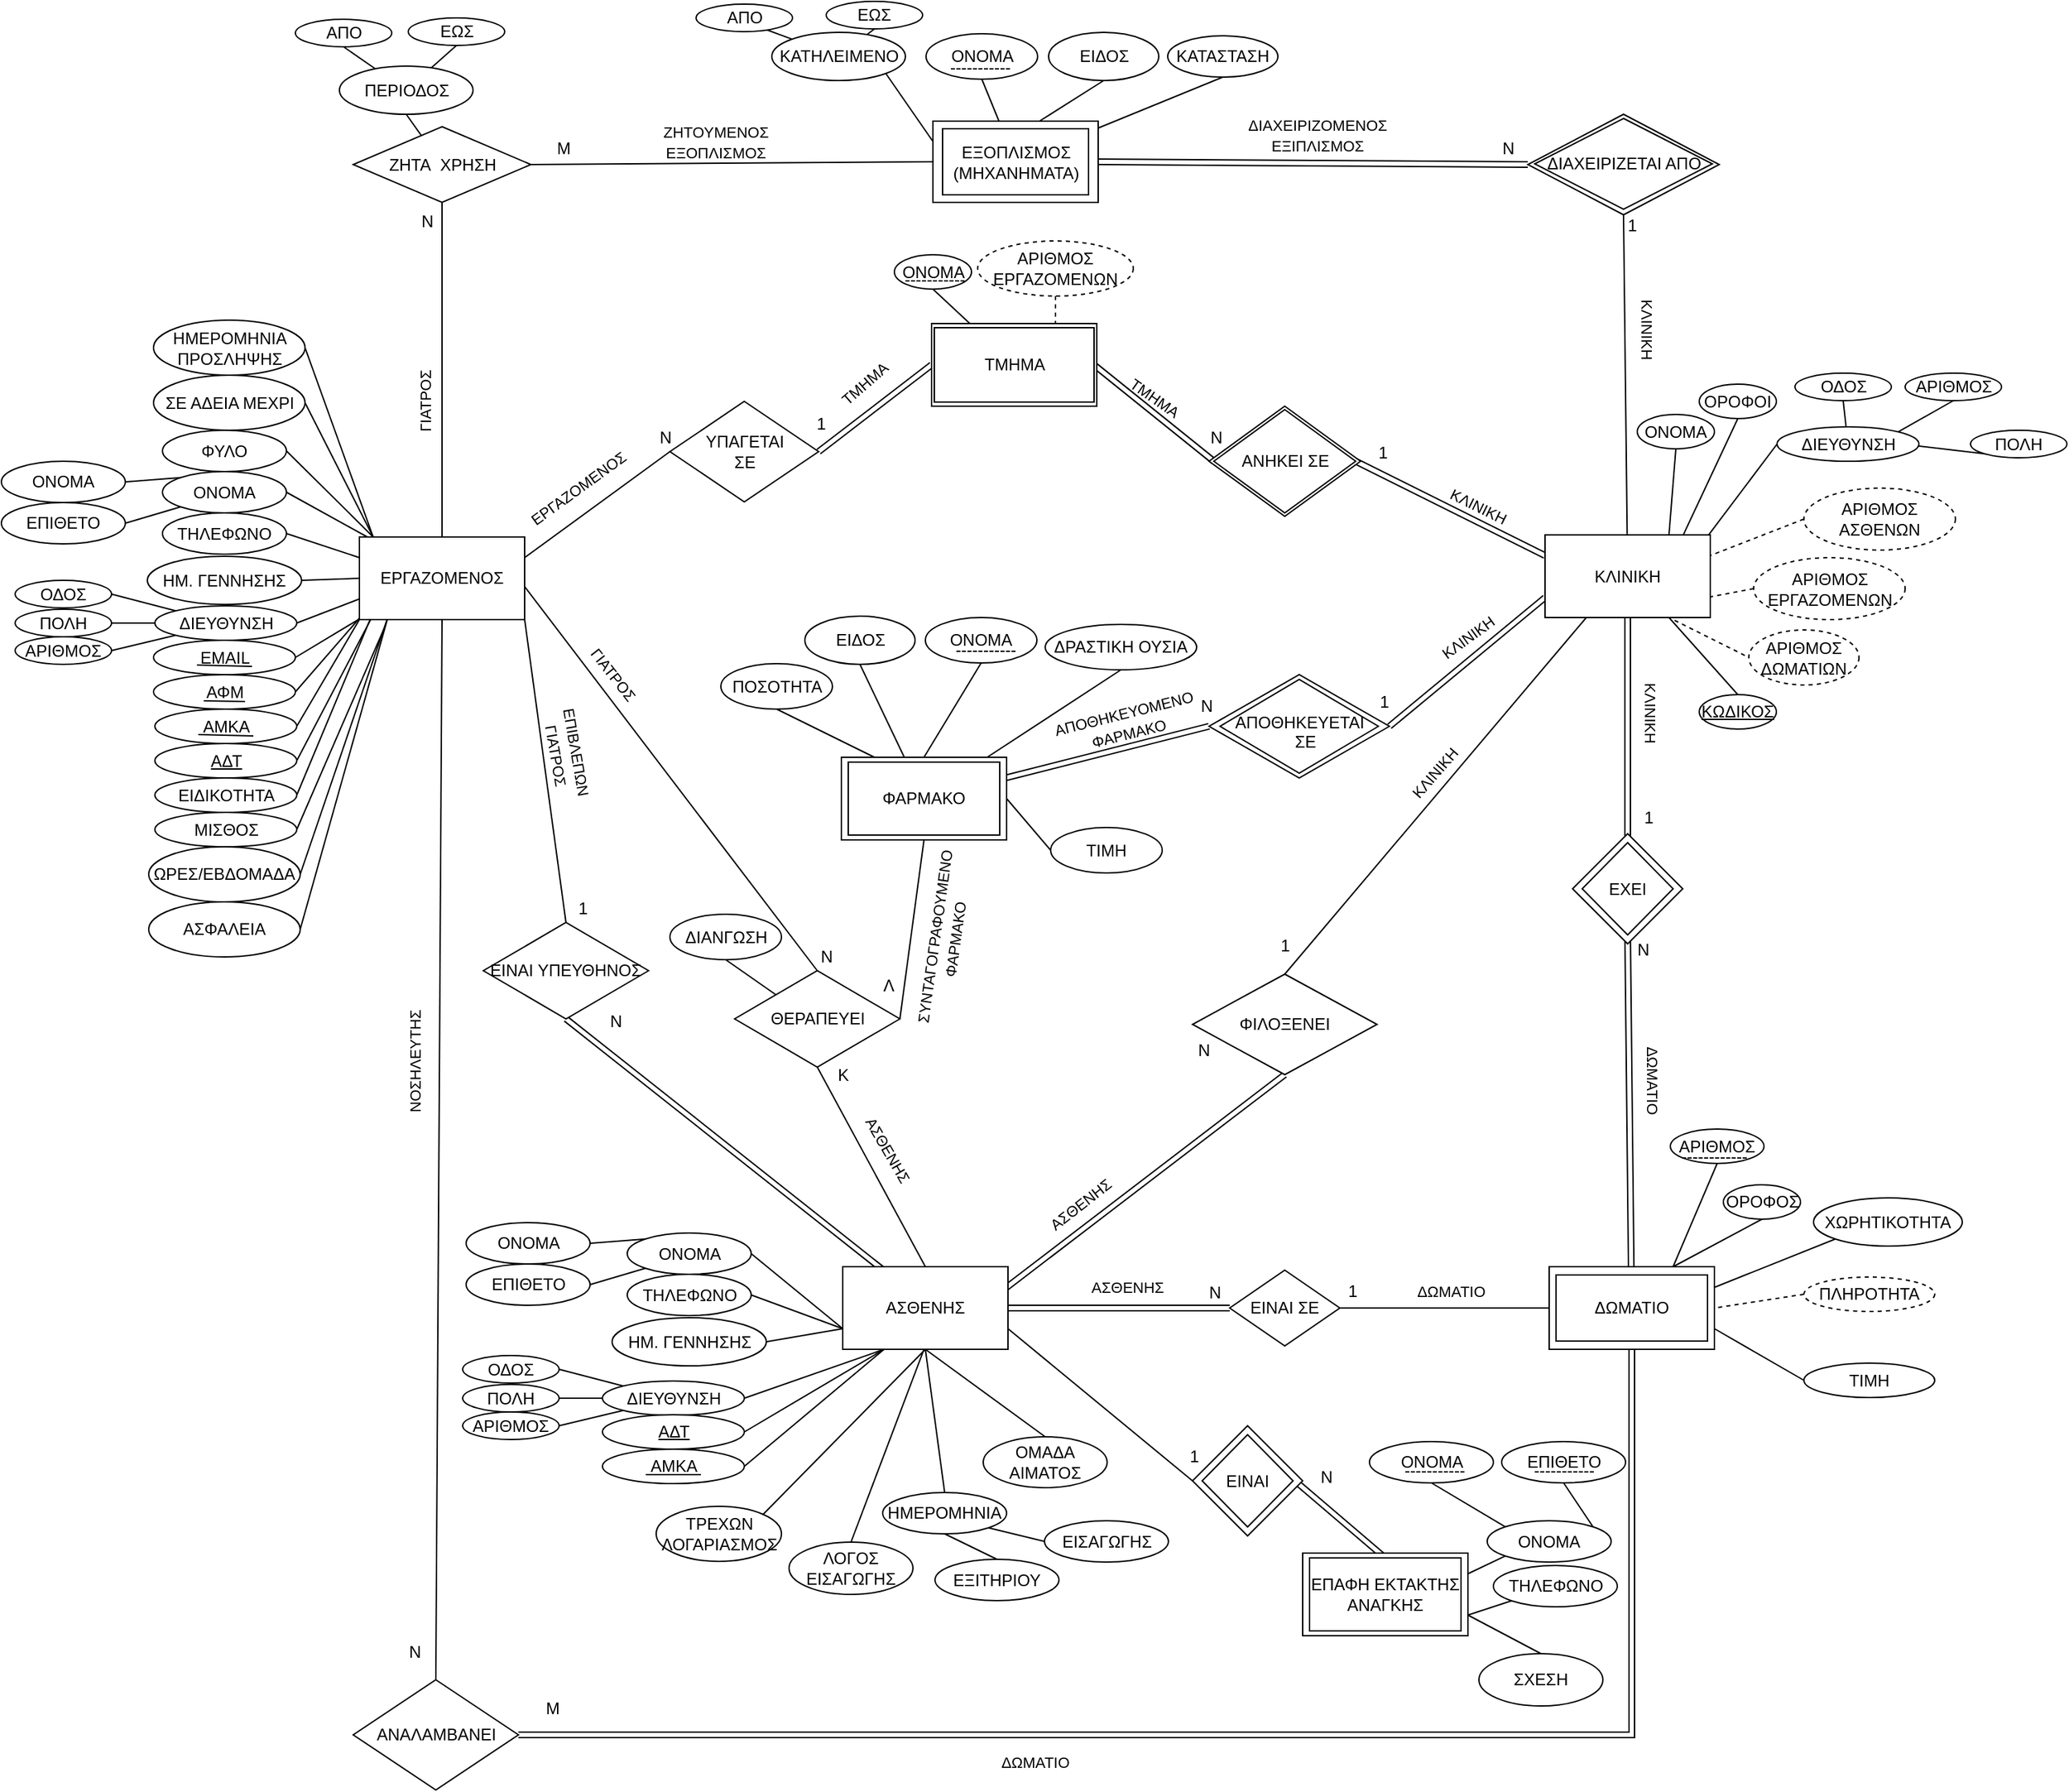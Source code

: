 <mxfile version="12.1.7" type="device" pages="1"><diagram id="lLL46c9QFcxOSsrzFo3y" name="Page-1"><mxGraphModel dx="2255" dy="1918" grid="1" gridSize="10" guides="1" tooltips="1" connect="1" arrows="0" fold="1" page="1" pageScale="1" pageWidth="827" pageHeight="1169" math="0" shadow="0"><root><mxCell id="0"/><mxCell id="1" parent="0"/><mxCell id="WxRc0EAE7mjnE5CoapMu-91" style="edgeStyle=none;rounded=0;orthogonalLoop=1;jettySize=auto;html=1;endArrow=none;endFill=0;exitX=0;exitY=0.5;exitDx=0;exitDy=0;shape=link;entryX=1;entryY=0.5;entryDx=0;entryDy=0;" parent="1" source="WxRc0EAE7mjnE5CoapMu-248" target="WxRc0EAE7mjnE5CoapMu-247" edge="1"><mxGeometry relative="1" as="geometry"><mxPoint x="710" y="295" as="sourcePoint"/></mxGeometry></mxCell><mxCell id="WxRc0EAE7mjnE5CoapMu-207" value="Ν" style="text;html=1;resizable=0;points=[];align=center;verticalAlign=middle;labelBackgroundColor=#ffffff;" parent="WxRc0EAE7mjnE5CoapMu-91" vertex="1" connectable="0"><mxGeometry x="-0.85" y="-3" relative="1" as="geometry"><mxPoint x="6" y="-9.5" as="offset"/></mxGeometry></mxCell><mxCell id="l7B959JbXtkD3zfbcd1y-36" style="rounded=0;orthogonalLoop=1;jettySize=auto;html=1;exitX=0.325;exitY=0.167;exitDx=0;exitDy=0;entryX=1;entryY=0.5;entryDx=0;entryDy=0;endArrow=none;endFill=0;shape=link;exitPerimeter=0;" edge="1" parent="1" source="bmP8PsYtZPwyD5shum1_-4" target="bmP8PsYtZPwyD5shum1_-51"><mxGeometry relative="1" as="geometry"><mxPoint x="121" y="907.5" as="sourcePoint"/><mxPoint x="288.5" y="734.75" as="targetPoint"/></mxGeometry></mxCell><mxCell id="l7B959JbXtkD3zfbcd1y-37" value="Ν" style="text;html=1;resizable=0;points=[];align=center;verticalAlign=middle;labelBackgroundColor=#ffffff;direction=south;" vertex="1" connectable="0" parent="l7B959JbXtkD3zfbcd1y-36"><mxGeometry x="0.571" y="3" relative="1" as="geometry"><mxPoint x="-13.5" y="-41" as="offset"/></mxGeometry></mxCell><mxCell id="l7B959JbXtkD3zfbcd1y-86" style="rounded=0;orthogonalLoop=1;jettySize=auto;html=1;entryX=0.5;entryY=0;entryDx=0;entryDy=0;endArrow=none;endFill=0;shape=link;" edge="1" parent="1" target="l7B959JbXtkD3zfbcd1y-71"><mxGeometry relative="1" as="geometry"><mxPoint x="760" y="1056" as="sourcePoint"/><mxPoint x="772" y="780.5" as="targetPoint"/></mxGeometry></mxCell><mxCell id="bmP8PsYtZPwyD5shum1_-153" style="rounded=0;orthogonalLoop=1;jettySize=auto;html=1;exitX=0.5;exitY=0;exitDx=0;exitDy=0;entryX=0.5;entryY=1;entryDx=0;entryDy=0;endArrow=none;endFill=0;" parent="1" source="bmP8PsYtZPwyD5shum1_-1" target="bmP8PsYtZPwyD5shum1_-125" edge="1"><mxGeometry relative="1" as="geometry"/></mxCell><mxCell id="WxRc0EAE7mjnE5CoapMu-204" value="Ν" style="text;html=1;resizable=0;points=[];align=center;verticalAlign=middle;labelBackgroundColor=#ffffff;" parent="bmP8PsYtZPwyD5shum1_-153" vertex="1" connectable="0"><mxGeometry x="0.916" relative="1" as="geometry"><mxPoint x="-11" y="4" as="offset"/></mxGeometry></mxCell><mxCell id="bmP8PsYtZPwyD5shum1_-1" value="ΕΡΓΑΖΟΜΕΝΟΣ" style="rounded=0;whiteSpace=wrap;html=1;" parent="1" vertex="1"><mxGeometry x="80" y="370" width="120" height="60" as="geometry"/></mxCell><mxCell id="bmP8PsYtZPwyD5shum1_-111" value="" style="rounded=0;orthogonalLoop=1;jettySize=auto;html=1;endArrow=none;endFill=0;shape=link;entryX=0.5;entryY=0;entryDx=0;entryDy=0;" parent="1" target="bmP8PsYtZPwyD5shum1_-110" edge="1"><mxGeometry relative="1" as="geometry"><mxPoint x="941" y="414" as="sourcePoint"/><mxPoint x="840" y="500" as="targetPoint"/></mxGeometry></mxCell><mxCell id="WxRc0EAE7mjnE5CoapMu-218" value="1" style="text;html=1;resizable=0;points=[];align=center;verticalAlign=middle;labelBackgroundColor=#ffffff;" parent="bmP8PsYtZPwyD5shum1_-111" vertex="1" connectable="0"><mxGeometry x="0.792" y="-5" relative="1" as="geometry"><mxPoint x="-12.5" y="-4" as="offset"/></mxGeometry></mxCell><mxCell id="bmP8PsYtZPwyD5shum1_-156" style="rounded=0;orthogonalLoop=1;jettySize=auto;html=1;exitX=0;exitY=0.25;exitDx=0;exitDy=0;endArrow=none;endFill=0;shape=link;entryX=1;entryY=0.5;entryDx=0;entryDy=0;" parent="1" source="bmP8PsYtZPwyD5shum1_-3" edge="1" target="WxRc0EAE7mjnE5CoapMu-248"><mxGeometry relative="1" as="geometry"><mxPoint x="780" y="332" as="targetPoint"/></mxGeometry></mxCell><mxCell id="WxRc0EAE7mjnE5CoapMu-206" value="1" style="text;html=1;resizable=0;points=[];align=center;verticalAlign=middle;labelBackgroundColor=#ffffff;" parent="bmP8PsYtZPwyD5shum1_-156" vertex="1" connectable="0"><mxGeometry x="0.736" y="-3" relative="1" as="geometry"><mxPoint x="-0.5" y="-13" as="offset"/></mxGeometry></mxCell><mxCell id="bmP8PsYtZPwyD5shum1_-92" style="rounded=0;orthogonalLoop=1;jettySize=auto;html=1;exitX=0;exitY=0.5;exitDx=0;exitDy=0;entryX=1;entryY=0.5;entryDx=0;entryDy=0;endArrow=none;endFill=0;shape=link;" parent="1" source="bmP8PsYtZPwyD5shum1_-85" target="bmP8PsYtZPwyD5shum1_-91" edge="1"><mxGeometry relative="1" as="geometry"/></mxCell><mxCell id="WxRc0EAE7mjnE5CoapMu-209" value="1" style="text;html=1;resizable=0;points=[];align=center;verticalAlign=middle;labelBackgroundColor=#ffffff;" parent="bmP8PsYtZPwyD5shum1_-92" vertex="1" connectable="0"><mxGeometry x="0.736" relative="1" as="geometry"><mxPoint x="-9" y="-12.5" as="offset"/></mxGeometry></mxCell><mxCell id="bmP8PsYtZPwyD5shum1_-85" value="" style="rounded=0;whiteSpace=wrap;html=1;" parent="1" vertex="1"><mxGeometry x="495.5" y="215" width="120" height="60" as="geometry"/></mxCell><mxCell id="bmP8PsYtZPwyD5shum1_-55" value="" style="rounded=0;orthogonalLoop=1;jettySize=auto;html=1;endArrow=none;endFill=0;exitX=1;exitY=0.5;exitDx=0;exitDy=0;shape=link;" parent="1" source="bmP8PsYtZPwyD5shum1_-4" target="bmP8PsYtZPwyD5shum1_-54" edge="1"><mxGeometry relative="1" as="geometry"/></mxCell><mxCell id="WxRc0EAE7mjnE5CoapMu-214" value="Ν" style="text;html=1;resizable=0;points=[];align=center;verticalAlign=middle;labelBackgroundColor=#ffffff;" parent="bmP8PsYtZPwyD5shum1_-55" vertex="1" connectable="0"><mxGeometry x="0.84" relative="1" as="geometry"><mxPoint x="1.5" y="-11" as="offset"/></mxGeometry></mxCell><mxCell id="bmP8PsYtZPwyD5shum1_-121" style="rounded=0;orthogonalLoop=1;jettySize=auto;html=1;exitX=1;exitY=0.25;exitDx=0;exitDy=0;entryX=0.5;entryY=1;entryDx=0;entryDy=0;endArrow=none;endFill=0;shape=link;" parent="1" target="bmP8PsYtZPwyD5shum1_-119" edge="1"><mxGeometry relative="1" as="geometry"><mxPoint x="550" y="915" as="sourcePoint"/><mxPoint x="717.5" y="742.25" as="targetPoint"/></mxGeometry></mxCell><mxCell id="WxRc0EAE7mjnE5CoapMu-213" value="Κ" style="text;html=1;resizable=0;points=[];align=center;verticalAlign=middle;labelBackgroundColor=#ffffff;direction=south;" parent="bmP8PsYtZPwyD5shum1_-121" vertex="1" connectable="0"><mxGeometry x="0.571" y="3" relative="1" as="geometry"><mxPoint x="-276" y="-30.5" as="offset"/></mxGeometry></mxCell><mxCell id="bmP8PsYtZPwyD5shum1_-4" value="ΑΣΘΕΝΗΣ" style="rounded=0;whiteSpace=wrap;html=1;" parent="1" vertex="1"><mxGeometry x="431" y="900" width="120" height="60" as="geometry"/></mxCell><mxCell id="bmP8PsYtZPwyD5shum1_-48" value="" style="rounded=0;orthogonalLoop=1;jettySize=auto;html=1;endArrow=none;endFill=0;shape=link;exitX=0.5;exitY=1;exitDx=0;exitDy=0;" parent="1" source="WxRc0EAE7mjnE5CoapMu-232" edge="1"><mxGeometry relative="1" as="geometry"><mxPoint x="1004.368" y="669.368" as="sourcePoint"/><mxPoint x="1003.599" y="902.5" as="targetPoint"/></mxGeometry></mxCell><mxCell id="WxRc0EAE7mjnE5CoapMu-211" value="Ν" style="text;html=1;resizable=0;points=[];align=center;verticalAlign=middle;labelBackgroundColor=#ffffff;" parent="bmP8PsYtZPwyD5shum1_-48" vertex="1" connectable="0"><mxGeometry x="-0.894" relative="1" as="geometry"><mxPoint x="11" y="-2" as="offset"/></mxGeometry></mxCell><mxCell id="bmP8PsYtZPwyD5shum1_-124" style="rounded=0;orthogonalLoop=1;jettySize=auto;html=1;endArrow=none;endFill=0;shape=link;" parent="1" source="WxRc0EAE7mjnE5CoapMu-232" target="bmP8PsYtZPwyD5shum1_-3" edge="1"><mxGeometry relative="1" as="geometry"><mxPoint x="1005" y="589" as="sourcePoint"/><mxPoint x="1004" y="433.5" as="targetPoint"/></mxGeometry></mxCell><mxCell id="WxRc0EAE7mjnE5CoapMu-210" value="1" style="text;html=1;resizable=0;points=[];align=center;verticalAlign=middle;labelBackgroundColor=#ffffff;" parent="bmP8PsYtZPwyD5shum1_-124" vertex="1" connectable="0"><mxGeometry x="-0.837" y="-2" relative="1" as="geometry"><mxPoint x="13" y="-4.5" as="offset"/></mxGeometry></mxCell><mxCell id="bmP8PsYtZPwyD5shum1_-46" value="" style="rhombus;whiteSpace=wrap;html=1;strokeColor=#000000;rounded=0;comic=0;shadow=0;fixDash=1;" parent="1" vertex="1"><mxGeometry x="961" y="585.5" width="80" height="80" as="geometry"/></mxCell><mxCell id="bmP8PsYtZPwyD5shum1_-51" value="ΕΙΝΑΙ ΥΠΕΥΘΗΝΟΣ" style="rhombus;whiteSpace=wrap;html=1;strokeColor=#000000;direction=south;" parent="1" vertex="1"><mxGeometry x="170" y="650" width="120" height="70" as="geometry"/></mxCell><mxCell id="bmP8PsYtZPwyD5shum1_-56" value="" style="rounded=0;orthogonalLoop=1;jettySize=auto;html=1;endArrow=none;endFill=0;entryX=0;entryY=0.5;entryDx=0;entryDy=0;" parent="1" source="bmP8PsYtZPwyD5shum1_-54" target="bmP8PsYtZPwyD5shum1_-2" edge="1"><mxGeometry relative="1" as="geometry"><mxPoint x="916" y="630" as="targetPoint"/></mxGeometry></mxCell><mxCell id="WxRc0EAE7mjnE5CoapMu-215" value="1" style="text;html=1;resizable=0;points=[];align=center;verticalAlign=middle;labelBackgroundColor=#ffffff;" parent="bmP8PsYtZPwyD5shum1_-56" vertex="1" connectable="0"><mxGeometry x="-0.457" y="-6" relative="1" as="geometry"><mxPoint x="-33" y="-18" as="offset"/></mxGeometry></mxCell><mxCell id="bmP8PsYtZPwyD5shum1_-54" value="ΕΙΝΑΙ ΣΕ" style="rhombus;whiteSpace=wrap;html=1;strokeColor=#000000;" parent="1" vertex="1"><mxGeometry x="712" y="902.5" width="80" height="55" as="geometry"/></mxCell><mxCell id="bmP8PsYtZPwyD5shum1_-164" style="rounded=0;orthogonalLoop=1;jettySize=auto;html=1;exitX=0.5;exitY=0;exitDx=0;exitDy=0;entryX=0.5;entryY=1;entryDx=0;entryDy=0;endArrow=none;endFill=0;" parent="1" source="bmP8PsYtZPwyD5shum1_-61" target="bmP8PsYtZPwyD5shum1_-1" edge="1"><mxGeometry relative="1" as="geometry"/></mxCell><mxCell id="WxRc0EAE7mjnE5CoapMu-216" value="Ν" style="text;html=1;resizable=0;points=[];align=center;verticalAlign=middle;labelBackgroundColor=#ffffff;" parent="bmP8PsYtZPwyD5shum1_-164" vertex="1" connectable="0"><mxGeometry x="-0.919" y="4" relative="1" as="geometry"><mxPoint x="-11.5" y="10.5" as="offset"/></mxGeometry></mxCell><mxCell id="bmP8PsYtZPwyD5shum1_-165" style="edgeStyle=orthogonalEdgeStyle;rounded=0;orthogonalLoop=1;jettySize=auto;html=1;exitX=1;exitY=0.5;exitDx=0;exitDy=0;entryX=0.5;entryY=1;entryDx=0;entryDy=0;endArrow=none;endFill=0;shape=link;" parent="1" source="bmP8PsYtZPwyD5shum1_-61" target="bmP8PsYtZPwyD5shum1_-2" edge="1"><mxGeometry relative="1" as="geometry"/></mxCell><mxCell id="WxRc0EAE7mjnE5CoapMu-217" value="Μ" style="text;html=1;resizable=0;points=[];align=center;verticalAlign=middle;labelBackgroundColor=#ffffff;" parent="bmP8PsYtZPwyD5shum1_-165" vertex="1" connectable="0"><mxGeometry x="-0.959" y="1" relative="1" as="geometry"><mxPoint x="2" y="-18.5" as="offset"/></mxGeometry></mxCell><mxCell id="bmP8PsYtZPwyD5shum1_-61" value="ΑΝΑΛΑΜΒΑΝΕΙ" style="rhombus;whiteSpace=wrap;html=1;strokeColor=#000000;" parent="1" vertex="1"><mxGeometry x="75.5" y="1200" width="120" height="80" as="geometry"/></mxCell><mxCell id="bmP8PsYtZPwyD5shum1_-72" value="" style="rounded=0;whiteSpace=wrap;html=1;strokeColor=#000000;" parent="1" vertex="1"><mxGeometry x="496.5" y="68" width="120" height="59" as="geometry"/></mxCell><mxCell id="bmP8PsYtZPwyD5shum1_-97" style="rounded=0;orthogonalLoop=1;jettySize=auto;html=1;exitX=0;exitY=0.5;exitDx=0;exitDy=0;entryX=1;entryY=0.5;entryDx=0;entryDy=0;endArrow=none;endFill=0;shape=link;" parent="1" source="bmP8PsYtZPwyD5shum1_-77" target="bmP8PsYtZPwyD5shum1_-72" edge="1"><mxGeometry relative="1" as="geometry"/></mxCell><mxCell id="WxRc0EAE7mjnE5CoapMu-201" value="Ν" style="text;html=1;resizable=0;points=[];align=center;verticalAlign=middle;labelBackgroundColor=#ffffff;" parent="bmP8PsYtZPwyD5shum1_-97" vertex="1" connectable="0"><mxGeometry x="-0.897" y="-1" relative="1" as="geometry"><mxPoint x="1" y="-10.5" as="offset"/></mxGeometry></mxCell><mxCell id="WxRc0EAE7mjnE5CoapMu-135" style="edgeStyle=none;rounded=0;orthogonalLoop=1;jettySize=auto;html=1;exitX=0.5;exitY=1;exitDx=0;exitDy=0;endArrow=none;endFill=0;" parent="1" source="bmP8PsYtZPwyD5shum1_-77" target="bmP8PsYtZPwyD5shum1_-3" edge="1"><mxGeometry relative="1" as="geometry"/></mxCell><mxCell id="WxRc0EAE7mjnE5CoapMu-202" value="1" style="text;html=1;resizable=0;points=[];align=center;verticalAlign=middle;labelBackgroundColor=#ffffff;" parent="WxRc0EAE7mjnE5CoapMu-135" vertex="1" connectable="0"><mxGeometry x="-0.94" relative="1" as="geometry"><mxPoint x="6" y="0.5" as="offset"/></mxGeometry></mxCell><mxCell id="bmP8PsYtZPwyD5shum1_-77" value="" style="rhombus;whiteSpace=wrap;html=1;strokeColor=#000000;" parent="1" vertex="1"><mxGeometry x="928.5" y="63" width="139" height="73" as="geometry"/></mxCell><mxCell id="WxRc0EAE7mjnE5CoapMu-16" style="rounded=0;orthogonalLoop=1;jettySize=auto;html=1;exitX=0.5;exitY=1;exitDx=0;exitDy=0;endArrow=none;endFill=0;" parent="1" source="bmP8PsYtZPwyD5shum1_-81" target="bmP8PsYtZPwyD5shum1_-72" edge="1"><mxGeometry relative="1" as="geometry"/></mxCell><mxCell id="bmP8PsYtZPwyD5shum1_-81" value="&lt;div&gt;ΚΑΤΑΣΤΑΣΗ&lt;/div&gt;" style="ellipse;whiteSpace=wrap;html=1;strokeColor=#000000;" parent="1" vertex="1"><mxGeometry x="667" y="6" width="80" height="30" as="geometry"/></mxCell><mxCell id="bmP8PsYtZPwyD5shum1_-87" value="ΑΝΗΚΕΙ ΣΕ" style="rhombus;whiteSpace=wrap;html=1;strokeColor=#000000;" parent="1" vertex="1"><mxGeometry x="697" y="275" width="110" height="80" as="geometry"/></mxCell><mxCell id="bmP8PsYtZPwyD5shum1_-139" style="rounded=0;orthogonalLoop=1;jettySize=auto;html=1;exitX=0;exitY=0.5;exitDx=0;exitDy=0;entryX=1;entryY=0.25;entryDx=0;entryDy=0;endArrow=none;endFill=0;" parent="1" source="bmP8PsYtZPwyD5shum1_-91" target="bmP8PsYtZPwyD5shum1_-1" edge="1"><mxGeometry relative="1" as="geometry"/></mxCell><mxCell id="WxRc0EAE7mjnE5CoapMu-208" value="Ν" style="text;html=1;resizable=0;points=[];align=center;verticalAlign=middle;labelBackgroundColor=#ffffff;" parent="bmP8PsYtZPwyD5shum1_-139" vertex="1" connectable="0"><mxGeometry x="-0.612" y="4" relative="1" as="geometry"><mxPoint x="14" y="-28.5" as="offset"/></mxGeometry></mxCell><mxCell id="bmP8PsYtZPwyD5shum1_-91" value="&lt;div&gt;ΥΠΑΓΕΤΑΙ&lt;/div&gt;&lt;div&gt;ΣΕ&lt;br&gt;&lt;/div&gt;" style="rhombus;whiteSpace=wrap;html=1;strokeColor=#000000;" parent="1" vertex="1"><mxGeometry x="305.5" y="271.5" width="108" height="73" as="geometry"/></mxCell><mxCell id="WxRc0EAE7mjnE5CoapMu-116" style="edgeStyle=none;rounded=0;orthogonalLoop=1;jettySize=auto;html=1;exitX=0.5;exitY=1;exitDx=0;exitDy=0;endArrow=none;endFill=0;shape=link;" parent="1" source="bmP8PsYtZPwyD5shum1_-110" target="WxRc0EAE7mjnE5CoapMu-238" edge="1"><mxGeometry relative="1" as="geometry"/></mxCell><mxCell id="WxRc0EAE7mjnE5CoapMu-219" value="Ν" style="text;html=1;resizable=0;points=[];align=center;verticalAlign=middle;labelBackgroundColor=#ffffff;" parent="WxRc0EAE7mjnE5CoapMu-116" vertex="1" connectable="0"><mxGeometry x="-0.623" y="4" relative="1" as="geometry"><mxPoint x="9.5" y="-65" as="offset"/></mxGeometry></mxCell><mxCell id="bmP8PsYtZPwyD5shum1_-110" value="" style="rhombus;whiteSpace=wrap;html=1;strokeColor=#000000;direction=south;" parent="1" vertex="1"><mxGeometry x="697" y="470" width="131" height="75" as="geometry"/></mxCell><mxCell id="bmP8PsYtZPwyD5shum1_-123" style="rounded=0;orthogonalLoop=1;jettySize=auto;html=1;exitX=0.5;exitY=0;exitDx=0;exitDy=0;entryX=0.25;entryY=1;entryDx=0;entryDy=0;endArrow=none;endFill=0;" parent="1" source="bmP8PsYtZPwyD5shum1_-119" target="bmP8PsYtZPwyD5shum1_-3" edge="1"><mxGeometry relative="1" as="geometry"><Array as="points"/></mxGeometry></mxCell><mxCell id="WxRc0EAE7mjnE5CoapMu-212" value="1" style="text;html=1;resizable=0;points=[];align=center;verticalAlign=middle;labelBackgroundColor=#ffffff;" parent="bmP8PsYtZPwyD5shum1_-123" vertex="1" connectable="0"><mxGeometry x="-0.857" y="2" relative="1" as="geometry"><mxPoint x="-14.5" y="-0.5" as="offset"/></mxGeometry></mxCell><mxCell id="bmP8PsYtZPwyD5shum1_-119" value="&lt;div&gt;ΦΙΛΟΞΕΝΕΙ&lt;br&gt;&lt;/div&gt;" style="rhombus;whiteSpace=wrap;html=1;strokeColor=#000000;" parent="1" vertex="1"><mxGeometry x="685" y="687.5" width="134" height="73" as="geometry"/></mxCell><mxCell id="bmP8PsYtZPwyD5shum1_-155" style="rounded=0;orthogonalLoop=1;jettySize=auto;html=1;exitX=1;exitY=0.5;exitDx=0;exitDy=0;endArrow=none;endFill=0;entryX=0;entryY=0.5;entryDx=0;entryDy=0;" parent="1" source="bmP8PsYtZPwyD5shum1_-125" target="bmP8PsYtZPwyD5shum1_-72" edge="1"><mxGeometry relative="1" as="geometry"><mxPoint x="400" y="130" as="targetPoint"/></mxGeometry></mxCell><mxCell id="WxRc0EAE7mjnE5CoapMu-205" value="Μ" style="text;html=1;resizable=0;points=[];align=center;verticalAlign=middle;labelBackgroundColor=#ffffff;" parent="bmP8PsYtZPwyD5shum1_-155" vertex="1" connectable="0"><mxGeometry x="-0.766" y="-3" relative="1" as="geometry"><mxPoint x="-11" y="-14.5" as="offset"/></mxGeometry></mxCell><mxCell id="WxRc0EAE7mjnE5CoapMu-82" style="edgeStyle=none;rounded=0;orthogonalLoop=1;jettySize=auto;html=1;entryX=0.5;entryY=1;entryDx=0;entryDy=0;endArrow=none;endFill=0;" parent="1" source="bmP8PsYtZPwyD5shum1_-125" target="WxRc0EAE7mjnE5CoapMu-77" edge="1"><mxGeometry relative="1" as="geometry"/></mxCell><mxCell id="bmP8PsYtZPwyD5shum1_-125" value="&lt;div&gt;ΖΗΤΑ&amp;nbsp; ΧΡΗΣΗ&lt;/div&gt;" style="rhombus;whiteSpace=wrap;html=1;strokeColor=#000000;" parent="1" vertex="1"><mxGeometry x="75.5" y="72" width="129" height="55" as="geometry"/></mxCell><mxCell id="WxRc0EAE7mjnE5CoapMu-230" style="edgeStyle=none;rounded=0;orthogonalLoop=1;jettySize=auto;html=1;exitX=0.75;exitY=1;exitDx=0;exitDy=0;entryX=0.5;entryY=0;entryDx=0;entryDy=0;endArrow=none;endFill=0;" parent="1" source="bmP8PsYtZPwyD5shum1_-3" target="WxRc0EAE7mjnE5CoapMu-229" edge="1"><mxGeometry relative="1" as="geometry"/></mxCell><mxCell id="bmP8PsYtZPwyD5shum1_-3" value="ΚΛΙΝΙΚΗ" style="rounded=0;whiteSpace=wrap;html=1;" parent="1" vertex="1"><mxGeometry x="941" y="368.5" width="120" height="60" as="geometry"/></mxCell><mxCell id="WxRc0EAE7mjnE5CoapMu-194" style="edgeStyle=none;rounded=0;orthogonalLoop=1;jettySize=auto;html=1;exitX=0.5;exitY=1;exitDx=0;exitDy=0;entryX=0.643;entryY=0.002;entryDx=0;entryDy=0;entryPerimeter=0;endArrow=none;endFill=0;" parent="1" source="WxRc0EAE7mjnE5CoapMu-13" target="bmP8PsYtZPwyD5shum1_-72" edge="1"><mxGeometry relative="1" as="geometry"/></mxCell><mxCell id="WxRc0EAE7mjnE5CoapMu-13" value="&lt;div&gt;ΕΙΔΟΣ&lt;/div&gt;" style="ellipse;whiteSpace=wrap;html=1;strokeColor=#000000;" parent="1" vertex="1"><mxGeometry x="580.5" y="3.5" width="80" height="35" as="geometry"/></mxCell><mxCell id="WxRc0EAE7mjnE5CoapMu-19" style="edgeStyle=none;rounded=0;orthogonalLoop=1;jettySize=auto;html=1;exitX=1;exitY=1;exitDx=0;exitDy=0;entryX=0;entryY=0.25;entryDx=0;entryDy=0;endArrow=none;endFill=0;" parent="1" source="WxRc0EAE7mjnE5CoapMu-17" target="bmP8PsYtZPwyD5shum1_-72" edge="1"><mxGeometry relative="1" as="geometry"/></mxCell><mxCell id="WxRc0EAE7mjnE5CoapMu-17" value="&lt;div&gt;ΚΑΤΗΛΕΙΜΕΝΟ&lt;br&gt;&lt;/div&gt;" style="ellipse;whiteSpace=wrap;html=1;strokeColor=#000000;" parent="1" vertex="1"><mxGeometry x="379.5" y="3.5" width="97" height="35" as="geometry"/></mxCell><mxCell id="WxRc0EAE7mjnE5CoapMu-24" style="edgeStyle=none;rounded=0;orthogonalLoop=1;jettySize=auto;html=1;exitX=0.5;exitY=1;exitDx=0;exitDy=0;endArrow=none;endFill=0;" parent="1" target="WxRc0EAE7mjnE5CoapMu-17" edge="1"><mxGeometry relative="1" as="geometry"><mxPoint x="374" y="1" as="sourcePoint"/></mxGeometry></mxCell><mxCell id="WxRc0EAE7mjnE5CoapMu-21" value="ΑΠΟ" style="ellipse;whiteSpace=wrap;html=1;strokeColor=#000000;" parent="1" vertex="1"><mxGeometry x="324.5" y="-17" width="70" height="20" as="geometry"/></mxCell><mxCell id="WxRc0EAE7mjnE5CoapMu-25" style="edgeStyle=none;rounded=0;orthogonalLoop=1;jettySize=auto;html=1;exitX=0.5;exitY=1;exitDx=0;exitDy=0;endArrow=none;endFill=0;" parent="1" source="WxRc0EAE7mjnE5CoapMu-22" target="WxRc0EAE7mjnE5CoapMu-17" edge="1"><mxGeometry relative="1" as="geometry"/></mxCell><mxCell id="WxRc0EAE7mjnE5CoapMu-22" value="ΕΩΣ" style="ellipse;whiteSpace=wrap;html=1;strokeColor=#000000;" parent="1" vertex="1"><mxGeometry x="419" y="-19" width="70" height="20" as="geometry"/></mxCell><mxCell id="WxRc0EAE7mjnE5CoapMu-43" style="edgeStyle=none;rounded=0;orthogonalLoop=1;jettySize=auto;html=1;exitX=1;exitY=0.5;exitDx=0;exitDy=0;endArrow=none;endFill=0;" parent="1" source="WxRc0EAE7mjnE5CoapMu-28" target="bmP8PsYtZPwyD5shum1_-1" edge="1"><mxGeometry relative="1" as="geometry"/></mxCell><mxCell id="WxRc0EAE7mjnE5CoapMu-28" value="ΟΝΟΜΑ" style="ellipse;whiteSpace=wrap;html=1;strokeColor=#000000;" parent="1" vertex="1"><mxGeometry x="-63" y="322.5" width="90" height="30" as="geometry"/></mxCell><mxCell id="WxRc0EAE7mjnE5CoapMu-32" style="edgeStyle=none;rounded=0;orthogonalLoop=1;jettySize=auto;html=1;exitX=1;exitY=0.5;exitDx=0;exitDy=0;entryX=0;entryY=1;entryDx=0;entryDy=0;endArrow=none;endFill=0;" parent="1" source="WxRc0EAE7mjnE5CoapMu-29" target="WxRc0EAE7mjnE5CoapMu-28" edge="1"><mxGeometry relative="1" as="geometry"/></mxCell><mxCell id="WxRc0EAE7mjnE5CoapMu-29" value="ΕΠΙΘΕΤΟ" style="ellipse;whiteSpace=wrap;html=1;strokeColor=#000000;" parent="1" vertex="1"><mxGeometry x="-180" y="345" width="90" height="30" as="geometry"/></mxCell><mxCell id="WxRc0EAE7mjnE5CoapMu-31" style="edgeStyle=none;rounded=0;orthogonalLoop=1;jettySize=auto;html=1;exitX=1;exitY=0.5;exitDx=0;exitDy=0;entryX=0;entryY=0;entryDx=0;entryDy=0;endArrow=none;endFill=0;" parent="1" source="WxRc0EAE7mjnE5CoapMu-30" target="WxRc0EAE7mjnE5CoapMu-28" edge="1"><mxGeometry relative="1" as="geometry"/></mxCell><mxCell id="WxRc0EAE7mjnE5CoapMu-30" value="ΟΝΟΜΑ" style="ellipse;whiteSpace=wrap;html=1;strokeColor=#000000;" parent="1" vertex="1"><mxGeometry x="-180" y="315" width="90" height="30" as="geometry"/></mxCell><mxCell id="WxRc0EAE7mjnE5CoapMu-45" style="edgeStyle=none;rounded=0;orthogonalLoop=1;jettySize=auto;html=1;exitX=1;exitY=0.5;exitDx=0;exitDy=0;entryX=0;entryY=0.5;entryDx=0;entryDy=0;endArrow=none;endFill=0;" parent="1" source="WxRc0EAE7mjnE5CoapMu-33" target="bmP8PsYtZPwyD5shum1_-1" edge="1"><mxGeometry relative="1" as="geometry"/></mxCell><mxCell id="WxRc0EAE7mjnE5CoapMu-33" value="ΗΜ. ΓΕΝΝΗΣΗΣ" style="ellipse;whiteSpace=wrap;html=1;strokeColor=#000000;" parent="1" vertex="1"><mxGeometry x="-74" y="384" width="112" height="35" as="geometry"/></mxCell><mxCell id="WxRc0EAE7mjnE5CoapMu-44" style="edgeStyle=none;rounded=0;orthogonalLoop=1;jettySize=auto;html=1;exitX=1;exitY=0.5;exitDx=0;exitDy=0;entryX=0;entryY=0.25;entryDx=0;entryDy=0;endArrow=none;endFill=0;" parent="1" source="WxRc0EAE7mjnE5CoapMu-34" target="bmP8PsYtZPwyD5shum1_-1" edge="1"><mxGeometry relative="1" as="geometry"/></mxCell><mxCell id="WxRc0EAE7mjnE5CoapMu-34" value="ΤΗΛΕΦΩΝΟ" style="ellipse;whiteSpace=wrap;html=1;strokeColor=#000000;" parent="1" vertex="1"><mxGeometry x="-63" y="352.5" width="90" height="30" as="geometry"/></mxCell><mxCell id="WxRc0EAE7mjnE5CoapMu-40" style="edgeStyle=none;rounded=0;orthogonalLoop=1;jettySize=auto;html=1;exitX=0;exitY=0;exitDx=0;exitDy=0;entryX=1;entryY=0.5;entryDx=0;entryDy=0;endArrow=none;endFill=0;" parent="1" source="WxRc0EAE7mjnE5CoapMu-35" target="WxRc0EAE7mjnE5CoapMu-37" edge="1"><mxGeometry relative="1" as="geometry"/></mxCell><mxCell id="WxRc0EAE7mjnE5CoapMu-41" style="edgeStyle=none;rounded=0;orthogonalLoop=1;jettySize=auto;html=1;exitX=0;exitY=1;exitDx=0;exitDy=0;entryX=1;entryY=0.5;entryDx=0;entryDy=0;endArrow=none;endFill=0;" parent="1" source="WxRc0EAE7mjnE5CoapMu-35" target="WxRc0EAE7mjnE5CoapMu-39" edge="1"><mxGeometry relative="1" as="geometry"/></mxCell><mxCell id="WxRc0EAE7mjnE5CoapMu-42" style="edgeStyle=none;rounded=0;orthogonalLoop=1;jettySize=auto;html=1;exitX=0;exitY=0.5;exitDx=0;exitDy=0;entryX=1;entryY=0.5;entryDx=0;entryDy=0;endArrow=none;endFill=0;" parent="1" source="WxRc0EAE7mjnE5CoapMu-35" target="WxRc0EAE7mjnE5CoapMu-38" edge="1"><mxGeometry relative="1" as="geometry"/></mxCell><mxCell id="WxRc0EAE7mjnE5CoapMu-46" style="edgeStyle=none;rounded=0;orthogonalLoop=1;jettySize=auto;html=1;exitX=1;exitY=0.5;exitDx=0;exitDy=0;entryX=0;entryY=0.75;entryDx=0;entryDy=0;endArrow=none;endFill=0;" parent="1" source="WxRc0EAE7mjnE5CoapMu-35" target="bmP8PsYtZPwyD5shum1_-1" edge="1"><mxGeometry relative="1" as="geometry"/></mxCell><mxCell id="WxRc0EAE7mjnE5CoapMu-35" value="ΔΙΕΥΘΥΝΣΗ" style="ellipse;whiteSpace=wrap;html=1;strokeColor=#000000;" parent="1" vertex="1"><mxGeometry x="-68.5" y="420" width="103" height="25" as="geometry"/></mxCell><mxCell id="WxRc0EAE7mjnE5CoapMu-47" style="edgeStyle=none;rounded=0;orthogonalLoop=1;jettySize=auto;html=1;exitX=1;exitY=0.5;exitDx=0;exitDy=0;entryX=0;entryY=0.992;entryDx=0;entryDy=0;entryPerimeter=0;endArrow=none;endFill=0;" parent="1" source="WxRc0EAE7mjnE5CoapMu-36" target="bmP8PsYtZPwyD5shum1_-1" edge="1"><mxGeometry relative="1" as="geometry"/></mxCell><mxCell id="WxRc0EAE7mjnE5CoapMu-36" value="EMAIL" style="ellipse;whiteSpace=wrap;html=1;strokeColor=#000000;" parent="1" vertex="1"><mxGeometry x="-69.5" y="445" width="103" height="25" as="geometry"/></mxCell><mxCell id="WxRc0EAE7mjnE5CoapMu-37" value="ΟΔΟΣ" style="ellipse;whiteSpace=wrap;html=1;strokeColor=#000000;" parent="1" vertex="1"><mxGeometry x="-170" y="401.5" width="70" height="20" as="geometry"/></mxCell><mxCell id="WxRc0EAE7mjnE5CoapMu-38" value="ΠΟΛΗ" style="ellipse;whiteSpace=wrap;html=1;strokeColor=#000000;" parent="1" vertex="1"><mxGeometry x="-170" y="422.5" width="70" height="20" as="geometry"/></mxCell><mxCell id="WxRc0EAE7mjnE5CoapMu-39" value="ΑΡΙΘΜΟΣ" style="ellipse;whiteSpace=wrap;html=1;strokeColor=#000000;" parent="1" vertex="1"><mxGeometry x="-170" y="442.5" width="70" height="20" as="geometry"/></mxCell><mxCell id="WxRc0EAE7mjnE5CoapMu-50" style="edgeStyle=none;rounded=0;orthogonalLoop=1;jettySize=auto;html=1;exitX=1;exitY=0.5;exitDx=0;exitDy=0;entryX=0.078;entryY=-0.011;entryDx=0;entryDy=0;entryPerimeter=0;endArrow=none;endFill=0;" parent="1" source="WxRc0EAE7mjnE5CoapMu-48" target="bmP8PsYtZPwyD5shum1_-1" edge="1"><mxGeometry relative="1" as="geometry"/></mxCell><mxCell id="WxRc0EAE7mjnE5CoapMu-48" value="ΦΥΛΟ" style="ellipse;whiteSpace=wrap;html=1;strokeColor=#000000;" parent="1" vertex="1"><mxGeometry x="-63" y="292.5" width="90" height="30" as="geometry"/></mxCell><mxCell id="WxRc0EAE7mjnE5CoapMu-65" style="edgeStyle=none;rounded=0;orthogonalLoop=1;jettySize=auto;html=1;exitX=1;exitY=0.5;exitDx=0;exitDy=0;endArrow=none;endFill=0;" parent="1" source="WxRc0EAE7mjnE5CoapMu-53" edge="1"><mxGeometry relative="1" as="geometry"><mxPoint x="80" y="429" as="targetPoint"/></mxGeometry></mxCell><mxCell id="WxRc0EAE7mjnE5CoapMu-53" value="&lt;div&gt;ΑΦΜ&lt;/div&gt;" style="ellipse;whiteSpace=wrap;html=1;strokeColor=#000000;" parent="1" vertex="1"><mxGeometry x="-69.5" y="470" width="103" height="25" as="geometry"/></mxCell><mxCell id="WxRc0EAE7mjnE5CoapMu-66" style="edgeStyle=none;rounded=0;orthogonalLoop=1;jettySize=auto;html=1;exitX=1;exitY=0.5;exitDx=0;exitDy=0;endArrow=none;endFill=0;" parent="1" source="WxRc0EAE7mjnE5CoapMu-54" edge="1"><mxGeometry relative="1" as="geometry"><mxPoint x="80" y="430" as="targetPoint"/></mxGeometry></mxCell><mxCell id="WxRc0EAE7mjnE5CoapMu-54" value="ΑΜΚΑ" style="ellipse;whiteSpace=wrap;html=1;strokeColor=#000000;" parent="1" vertex="1"><mxGeometry x="-68.5" y="495" width="103" height="25" as="geometry"/></mxCell><mxCell id="WxRc0EAE7mjnE5CoapMu-67" style="edgeStyle=none;rounded=0;orthogonalLoop=1;jettySize=auto;html=1;exitX=1;exitY=0.5;exitDx=0;exitDy=0;entryX=0.07;entryY=0.993;entryDx=0;entryDy=0;endArrow=none;endFill=0;entryPerimeter=0;" parent="1" source="WxRc0EAE7mjnE5CoapMu-56" target="bmP8PsYtZPwyD5shum1_-1" edge="1"><mxGeometry relative="1" as="geometry"/></mxCell><mxCell id="WxRc0EAE7mjnE5CoapMu-56" value="&lt;u&gt;ΑΔΤ&lt;/u&gt;" style="ellipse;whiteSpace=wrap;html=1;strokeColor=#000000;" parent="1" vertex="1"><mxGeometry x="-68.5" y="520" width="103" height="25" as="geometry"/></mxCell><mxCell id="WxRc0EAE7mjnE5CoapMu-69" style="edgeStyle=none;rounded=0;orthogonalLoop=1;jettySize=auto;html=1;exitX=1;exitY=0.5;exitDx=0;exitDy=0;endArrow=none;endFill=0;entryX=0.064;entryY=1.004;entryDx=0;entryDy=0;entryPerimeter=0;" parent="1" source="WxRc0EAE7mjnE5CoapMu-57" target="bmP8PsYtZPwyD5shum1_-1" edge="1"><mxGeometry relative="1" as="geometry"><mxPoint x="100" y="430" as="targetPoint"/></mxGeometry></mxCell><mxCell id="WxRc0EAE7mjnE5CoapMu-57" value="ΕΙΔΙΚΟΤΗΤΑ" style="ellipse;whiteSpace=wrap;html=1;strokeColor=#000000;" parent="1" vertex="1"><mxGeometry x="-68.5" y="545" width="103" height="25" as="geometry"/></mxCell><mxCell id="WxRc0EAE7mjnE5CoapMu-70" style="edgeStyle=none;rounded=0;orthogonalLoop=1;jettySize=auto;html=1;exitX=1;exitY=0.5;exitDx=0;exitDy=0;entryX=0.15;entryY=1.105;entryDx=0;entryDy=0;entryPerimeter=0;endArrow=none;endFill=0;" parent="1" source="WxRc0EAE7mjnE5CoapMu-58" target="bmP8PsYtZPwyD5shum1_-1" edge="1"><mxGeometry relative="1" as="geometry"/></mxCell><mxCell id="WxRc0EAE7mjnE5CoapMu-58" value="ΜΙΣΘΟΣ" style="ellipse;whiteSpace=wrap;html=1;strokeColor=#000000;" parent="1" vertex="1"><mxGeometry x="-68.5" y="570" width="103" height="25" as="geometry"/></mxCell><mxCell id="WxRc0EAE7mjnE5CoapMu-71" style="edgeStyle=none;rounded=0;orthogonalLoop=1;jettySize=auto;html=1;exitX=1;exitY=0.5;exitDx=0;exitDy=0;entryX=0.167;entryY=1;entryDx=0;entryDy=0;entryPerimeter=0;endArrow=none;endFill=0;" parent="1" source="WxRc0EAE7mjnE5CoapMu-60" target="bmP8PsYtZPwyD5shum1_-1" edge="1"><mxGeometry relative="1" as="geometry"/></mxCell><mxCell id="WxRc0EAE7mjnE5CoapMu-60" value="ΩΡΕΣ/ΕΒΔΟΜΑΔΑ" style="ellipse;whiteSpace=wrap;html=1;strokeColor=#000000;" parent="1" vertex="1"><mxGeometry x="-73" y="595" width="110" height="40" as="geometry"/></mxCell><mxCell id="WxRc0EAE7mjnE5CoapMu-75" style="edgeStyle=none;rounded=0;orthogonalLoop=1;jettySize=auto;html=1;exitX=1;exitY=0.5;exitDx=0;exitDy=0;endArrow=none;endFill=0;" parent="1" source="WxRc0EAE7mjnE5CoapMu-62" edge="1"><mxGeometry relative="1" as="geometry"><mxPoint x="90" y="370" as="targetPoint"/></mxGeometry></mxCell><mxCell id="WxRc0EAE7mjnE5CoapMu-62" value="&lt;div&gt;ΗΜΕΡΟΜΗΝΙΑ&lt;/div&gt;&lt;div&gt;ΠΡΟΣΛΗΨΗΣ&lt;br&gt;&lt;/div&gt;" style="ellipse;whiteSpace=wrap;html=1;strokeColor=#000000;" parent="1" vertex="1"><mxGeometry x="-69.5" y="212.5" width="110" height="40" as="geometry"/></mxCell><mxCell id="WxRc0EAE7mjnE5CoapMu-74" style="edgeStyle=none;rounded=0;orthogonalLoop=1;jettySize=auto;html=1;exitX=1;exitY=0.5;exitDx=0;exitDy=0;endArrow=none;endFill=0;" parent="1" source="WxRc0EAE7mjnE5CoapMu-73" edge="1"><mxGeometry relative="1" as="geometry"><mxPoint x="90" y="370" as="targetPoint"/></mxGeometry></mxCell><mxCell id="WxRc0EAE7mjnE5CoapMu-73" value="ΣΕ ΑΔΕΙΑ ΜΕΧΡΙ" style="ellipse;whiteSpace=wrap;html=1;strokeColor=#000000;" parent="1" vertex="1"><mxGeometry x="-69.5" y="252.5" width="110" height="40" as="geometry"/></mxCell><mxCell id="WxRc0EAE7mjnE5CoapMu-77" value="ΠΕΡΙΟΔΟΣ" style="ellipse;whiteSpace=wrap;html=1;strokeColor=#000000;" parent="1" vertex="1"><mxGeometry x="65.5" y="28" width="97" height="35" as="geometry"/></mxCell><mxCell id="WxRc0EAE7mjnE5CoapMu-78" style="edgeStyle=none;rounded=0;orthogonalLoop=1;jettySize=auto;html=1;exitX=0.5;exitY=1;exitDx=0;exitDy=0;endArrow=none;endFill=0;" parent="1" source="WxRc0EAE7mjnE5CoapMu-79" target="WxRc0EAE7mjnE5CoapMu-77" edge="1"><mxGeometry relative="1" as="geometry"/></mxCell><mxCell id="WxRc0EAE7mjnE5CoapMu-79" value="ΑΠΟ" style="ellipse;whiteSpace=wrap;html=1;strokeColor=#000000;" parent="1" vertex="1"><mxGeometry x="33.5" y="-6" width="70" height="20" as="geometry"/></mxCell><mxCell id="WxRc0EAE7mjnE5CoapMu-80" style="edgeStyle=none;rounded=0;orthogonalLoop=1;jettySize=auto;html=1;exitX=0.5;exitY=1;exitDx=0;exitDy=0;endArrow=none;endFill=0;" parent="1" source="WxRc0EAE7mjnE5CoapMu-81" target="WxRc0EAE7mjnE5CoapMu-77" edge="1"><mxGeometry relative="1" as="geometry"/></mxCell><mxCell id="WxRc0EAE7mjnE5CoapMu-81" value="ΕΩΣ" style="ellipse;whiteSpace=wrap;html=1;strokeColor=#000000;" parent="1" vertex="1"><mxGeometry x="115.5" y="-7" width="70" height="20" as="geometry"/></mxCell><mxCell id="WxRc0EAE7mjnE5CoapMu-88" style="edgeStyle=none;rounded=0;orthogonalLoop=1;jettySize=auto;html=1;exitX=1;exitY=0.5;exitDx=0;exitDy=0;entryX=0.169;entryY=0.997;entryDx=0;entryDy=0;entryPerimeter=0;endArrow=none;endFill=0;" parent="1" source="WxRc0EAE7mjnE5CoapMu-87" target="bmP8PsYtZPwyD5shum1_-1" edge="1"><mxGeometry relative="1" as="geometry"/></mxCell><mxCell id="WxRc0EAE7mjnE5CoapMu-87" value="ΑΣΦΑΛΕΙΑ" style="ellipse;whiteSpace=wrap;html=1;strokeColor=#000000;" parent="1" vertex="1"><mxGeometry x="-73" y="635" width="110" height="40" as="geometry"/></mxCell><mxCell id="WxRc0EAE7mjnE5CoapMu-191" style="edgeStyle=none;rounded=0;orthogonalLoop=1;jettySize=auto;html=1;exitX=0.5;exitY=1;exitDx=0;exitDy=0;endArrow=none;endFill=0;" parent="1" source="WxRc0EAE7mjnE5CoapMu-89" target="bmP8PsYtZPwyD5shum1_-72" edge="1"><mxGeometry relative="1" as="geometry"/></mxCell><mxCell id="WxRc0EAE7mjnE5CoapMu-89" value="ΟΝΟΜΑ" style="ellipse;whiteSpace=wrap;html=1;strokeColor=#000000;" parent="1" vertex="1"><mxGeometry x="491.5" y="4.5" width="81" height="33" as="geometry"/></mxCell><mxCell id="WxRc0EAE7mjnE5CoapMu-95" style="edgeStyle=none;rounded=0;orthogonalLoop=1;jettySize=auto;html=1;exitX=0.5;exitY=1;exitDx=0;exitDy=0;endArrow=none;endFill=0;entryX=0.75;entryY=0;entryDx=0;entryDy=0;dashed=1;" parent="1" source="WxRc0EAE7mjnE5CoapMu-92" target="bmP8PsYtZPwyD5shum1_-85" edge="1"><mxGeometry relative="1" as="geometry"/></mxCell><mxCell id="WxRc0EAE7mjnE5CoapMu-92" value="ΑΡΙΘΜΟΣ ΕΡΓΑΖΟΜΕΝΩΝ" style="ellipse;whiteSpace=wrap;html=1;strokeColor=#000000;dashed=1;" parent="1" vertex="1"><mxGeometry x="529" y="155" width="113" height="40" as="geometry"/></mxCell><mxCell id="WxRc0EAE7mjnE5CoapMu-94" style="edgeStyle=none;rounded=0;orthogonalLoop=1;jettySize=auto;html=1;exitX=0.5;exitY=1;exitDx=0;exitDy=0;endArrow=none;endFill=0;" parent="1" source="WxRc0EAE7mjnE5CoapMu-93" target="bmP8PsYtZPwyD5shum1_-85" edge="1"><mxGeometry relative="1" as="geometry"/></mxCell><mxCell id="WxRc0EAE7mjnE5CoapMu-93" value="ΟΝΟΜΑ" style="ellipse;whiteSpace=wrap;html=1;strokeColor=#000000;" parent="1" vertex="1"><mxGeometry x="468.5" y="165" width="56" height="25" as="geometry"/></mxCell><mxCell id="WxRc0EAE7mjnE5CoapMu-107" style="edgeStyle=none;rounded=0;orthogonalLoop=1;jettySize=auto;html=1;exitX=0.5;exitY=1;exitDx=0;exitDy=0;endArrow=none;endFill=0;entryX=0.75;entryY=0;entryDx=0;entryDy=0;" parent="1" source="WxRc0EAE7mjnE5CoapMu-96" target="bmP8PsYtZPwyD5shum1_-3" edge="1"><mxGeometry relative="1" as="geometry"><mxPoint x="980" y="341" as="targetPoint"/></mxGeometry></mxCell><mxCell id="WxRc0EAE7mjnE5CoapMu-96" value="ΟΝΟΜΑ" style="ellipse;whiteSpace=wrap;html=1;strokeColor=#000000;" parent="1" vertex="1"><mxGeometry x="1008" y="281" width="56" height="25" as="geometry"/></mxCell><mxCell id="WxRc0EAE7mjnE5CoapMu-99" style="edgeStyle=none;rounded=0;orthogonalLoop=1;jettySize=auto;html=1;exitX=0;exitY=0;exitDx=0;exitDy=0;endArrow=none;endFill=0;entryX=0.5;entryY=1;entryDx=0;entryDy=0;" parent="1" source="WxRc0EAE7mjnE5CoapMu-100" target="WxRc0EAE7mjnE5CoapMu-101" edge="1"><mxGeometry relative="1" as="geometry"><mxPoint x="1166" y="318.5" as="targetPoint"/></mxGeometry></mxCell><mxCell id="WxRc0EAE7mjnE5CoapMu-103" style="edgeStyle=none;rounded=0;orthogonalLoop=1;jettySize=auto;html=1;exitX=0;exitY=0.5;exitDx=0;exitDy=0;endArrow=none;endFill=0;entryX=0.989;entryY=0.003;entryDx=0;entryDy=0;entryPerimeter=0;" parent="1" source="WxRc0EAE7mjnE5CoapMu-100" target="bmP8PsYtZPwyD5shum1_-3" edge="1"><mxGeometry relative="1" as="geometry"/></mxCell><mxCell id="WxRc0EAE7mjnE5CoapMu-100" value="ΔΙΕΥΘΥΝΣΗ" style="ellipse;whiteSpace=wrap;html=1;strokeColor=#000000;" parent="1" vertex="1"><mxGeometry x="1109.5" y="290" width="103" height="25" as="geometry"/></mxCell><mxCell id="WxRc0EAE7mjnE5CoapMu-101" value="ΠΟΛΗ" style="ellipse;whiteSpace=wrap;html=1;strokeColor=#000000;" parent="1" vertex="1"><mxGeometry x="1250" y="292.5" width="70" height="20" as="geometry"/></mxCell><mxCell id="WxRc0EAE7mjnE5CoapMu-104" style="edgeStyle=none;rounded=0;orthogonalLoop=1;jettySize=auto;html=1;exitX=0.5;exitY=1;exitDx=0;exitDy=0;endArrow=none;endFill=0;" parent="1" source="WxRc0EAE7mjnE5CoapMu-102" target="WxRc0EAE7mjnE5CoapMu-100" edge="1"><mxGeometry relative="1" as="geometry"/></mxCell><mxCell id="WxRc0EAE7mjnE5CoapMu-102" value="ΟΔΟΣ" style="ellipse;whiteSpace=wrap;html=1;strokeColor=#000000;" parent="1" vertex="1"><mxGeometry x="1122.5" y="251" width="70" height="20" as="geometry"/></mxCell><mxCell id="WxRc0EAE7mjnE5CoapMu-106" style="edgeStyle=none;rounded=0;orthogonalLoop=1;jettySize=auto;html=1;exitX=0.5;exitY=1;exitDx=0;exitDy=0;entryX=1;entryY=0;entryDx=0;entryDy=0;endArrow=none;endFill=0;" parent="1" source="WxRc0EAE7mjnE5CoapMu-105" target="WxRc0EAE7mjnE5CoapMu-100" edge="1"><mxGeometry relative="1" as="geometry"/></mxCell><mxCell id="WxRc0EAE7mjnE5CoapMu-105" value="ΑΡΙΘΜΟΣ" style="ellipse;whiteSpace=wrap;html=1;strokeColor=#000000;" parent="1" vertex="1"><mxGeometry x="1202.5" y="251" width="70" height="20" as="geometry"/></mxCell><mxCell id="WxRc0EAE7mjnE5CoapMu-110" style="edgeStyle=none;rounded=0;orthogonalLoop=1;jettySize=auto;html=1;exitX=0.5;exitY=1;exitDx=0;exitDy=0;entryX=0.836;entryY=0.003;entryDx=0;entryDy=0;endArrow=none;endFill=0;entryPerimeter=0;" parent="1" source="WxRc0EAE7mjnE5CoapMu-108" target="bmP8PsYtZPwyD5shum1_-3" edge="1"><mxGeometry relative="1" as="geometry"/></mxCell><mxCell id="WxRc0EAE7mjnE5CoapMu-108" value="ΟΡΟΦΟΙ" style="ellipse;whiteSpace=wrap;html=1;strokeColor=#000000;" parent="1" vertex="1"><mxGeometry x="1053" y="259" width="56" height="25" as="geometry"/></mxCell><mxCell id="WxRc0EAE7mjnE5CoapMu-112" style="edgeStyle=none;rounded=0;orthogonalLoop=1;jettySize=auto;html=1;exitX=0.5;exitY=1;exitDx=0;exitDy=0;endArrow=none;endFill=0;entryX=0.75;entryY=1;entryDx=0;entryDy=0;dashed=1;" parent="1" source="WxRc0EAE7mjnE5CoapMu-111" target="bmP8PsYtZPwyD5shum1_-3" edge="1"><mxGeometry relative="1" as="geometry"/></mxCell><mxCell id="WxRc0EAE7mjnE5CoapMu-111" value="ΑΡΙΘΜΟΣ ΔΩΜΑΤΙΩΝ" style="ellipse;whiteSpace=wrap;html=1;strokeColor=#000000;dashed=1;" parent="1" vertex="1"><mxGeometry x="1089" y="437.5" width="80" height="40" as="geometry"/></mxCell><mxCell id="WxRc0EAE7mjnE5CoapMu-115" style="edgeStyle=none;rounded=0;orthogonalLoop=1;jettySize=auto;html=1;exitX=0;exitY=0.5;exitDx=0;exitDy=0;entryX=1;entryY=0.75;entryDx=0;entryDy=0;endArrow=none;endFill=0;dashed=1;" parent="1" source="WxRc0EAE7mjnE5CoapMu-114" target="bmP8PsYtZPwyD5shum1_-3" edge="1"><mxGeometry relative="1" as="geometry"/></mxCell><mxCell id="WxRc0EAE7mjnE5CoapMu-114" value="ΑΡΙΘΜΟΣ ΕΡΓΑΖΟΜΕΝΩΝ" style="ellipse;whiteSpace=wrap;html=1;strokeColor=#000000;dashed=1;" parent="1" vertex="1"><mxGeometry x="1092.5" y="385" width="110" height="45" as="geometry"/></mxCell><mxCell id="WxRc0EAE7mjnE5CoapMu-120" style="edgeStyle=none;rounded=0;orthogonalLoop=1;jettySize=auto;html=1;exitX=0.5;exitY=1;exitDx=0;exitDy=0;entryX=0.75;entryY=0;entryDx=0;entryDy=0;endArrow=none;endFill=0;" parent="1" source="WxRc0EAE7mjnE5CoapMu-118" target="bmP8PsYtZPwyD5shum1_-2" edge="1"><mxGeometry relative="1" as="geometry"/></mxCell><mxCell id="WxRc0EAE7mjnE5CoapMu-118" value="ΑΡΙΘΜΟΣ" style="ellipse;whiteSpace=wrap;html=1;strokeColor=#000000;" parent="1" vertex="1"><mxGeometry x="1032" y="800" width="68" height="25" as="geometry"/></mxCell><mxCell id="WxRc0EAE7mjnE5CoapMu-121" style="edgeStyle=none;rounded=0;orthogonalLoop=1;jettySize=auto;html=1;exitX=0.5;exitY=1;exitDx=0;exitDy=0;entryX=0.75;entryY=0;entryDx=0;entryDy=0;endArrow=none;endFill=0;" parent="1" source="WxRc0EAE7mjnE5CoapMu-119" target="bmP8PsYtZPwyD5shum1_-2" edge="1"><mxGeometry relative="1" as="geometry"/></mxCell><mxCell id="WxRc0EAE7mjnE5CoapMu-119" value="ΟΡΟΦΟΣ" style="ellipse;whiteSpace=wrap;html=1;strokeColor=#000000;" parent="1" vertex="1"><mxGeometry x="1070.5" y="840.5" width="56" height="25" as="geometry"/></mxCell><mxCell id="WxRc0EAE7mjnE5CoapMu-125" style="edgeStyle=none;rounded=0;orthogonalLoop=1;jettySize=auto;html=1;exitX=0;exitY=1;exitDx=0;exitDy=0;entryX=1;entryY=0.25;entryDx=0;entryDy=0;endArrow=none;endFill=0;" parent="1" source="WxRc0EAE7mjnE5CoapMu-122" target="bmP8PsYtZPwyD5shum1_-2" edge="1"><mxGeometry relative="1" as="geometry"/></mxCell><mxCell id="WxRc0EAE7mjnE5CoapMu-122" value="ΧΩΡΗΤΙΚΟΤΗΤΑ" style="ellipse;whiteSpace=wrap;html=1;strokeColor=#000000;" parent="1" vertex="1"><mxGeometry x="1136" y="850" width="108" height="35" as="geometry"/></mxCell><mxCell id="WxRc0EAE7mjnE5CoapMu-126" style="edgeStyle=none;rounded=0;orthogonalLoop=1;jettySize=auto;html=1;exitX=0;exitY=0.5;exitDx=0;exitDy=0;entryX=1;entryY=0.5;entryDx=0;entryDy=0;endArrow=none;endFill=0;dashed=1;" parent="1" source="WxRc0EAE7mjnE5CoapMu-123" target="bmP8PsYtZPwyD5shum1_-2" edge="1"><mxGeometry relative="1" as="geometry"/></mxCell><mxCell id="WxRc0EAE7mjnE5CoapMu-123" value="ΠΛΗΡΟΤΗΤΑ" style="ellipse;whiteSpace=wrap;html=1;strokeColor=#000000;dashed=1;" parent="1" vertex="1"><mxGeometry x="1129" y="907.5" width="95" height="25" as="geometry"/></mxCell><mxCell id="WxRc0EAE7mjnE5CoapMu-127" style="edgeStyle=none;rounded=0;orthogonalLoop=1;jettySize=auto;html=1;exitX=0;exitY=0.5;exitDx=0;exitDy=0;entryX=1;entryY=0.75;entryDx=0;entryDy=0;endArrow=none;endFill=0;" parent="1" source="WxRc0EAE7mjnE5CoapMu-124" target="bmP8PsYtZPwyD5shum1_-2" edge="1"><mxGeometry relative="1" as="geometry"/></mxCell><mxCell id="WxRc0EAE7mjnE5CoapMu-124" value="ΤΙΜΗ" style="ellipse;whiteSpace=wrap;html=1;strokeColor=#000000;" parent="1" vertex="1"><mxGeometry x="1129" y="970" width="95" height="25" as="geometry"/></mxCell><mxCell id="WxRc0EAE7mjnE5CoapMu-128" style="edgeStyle=none;rounded=0;orthogonalLoop=1;jettySize=auto;html=1;exitX=0.5;exitY=0;exitDx=0;exitDy=0;dashed=1;endArrow=none;endFill=0;" parent="1" source="WxRc0EAE7mjnE5CoapMu-123" target="WxRc0EAE7mjnE5CoapMu-123" edge="1"><mxGeometry relative="1" as="geometry"/></mxCell><mxCell id="WxRc0EAE7mjnE5CoapMu-132" style="edgeStyle=none;rounded=0;orthogonalLoop=1;jettySize=auto;html=1;exitX=0.5;exitY=1;exitDx=0;exitDy=0;endArrow=none;endFill=0;" parent="1" source="WxRc0EAE7mjnE5CoapMu-130" target="bmP8PsYtZPwyD5shum1_-99" edge="1"><mxGeometry relative="1" as="geometry"/></mxCell><mxCell id="WxRc0EAE7mjnE5CoapMu-130" value="&lt;div&gt;ΕΙΔΟΣ&lt;/div&gt;" style="ellipse;whiteSpace=wrap;html=1;strokeColor=#000000;" parent="1" vertex="1"><mxGeometry x="403.5" y="427.5" width="80" height="35" as="geometry"/></mxCell><mxCell id="WxRc0EAE7mjnE5CoapMu-133" style="edgeStyle=none;rounded=0;orthogonalLoop=1;jettySize=auto;html=1;exitX=0.5;exitY=1;exitDx=0;exitDy=0;entryX=0.5;entryY=0;entryDx=0;entryDy=0;endArrow=none;endFill=0;" parent="1" source="WxRc0EAE7mjnE5CoapMu-131" target="bmP8PsYtZPwyD5shum1_-99" edge="1"><mxGeometry relative="1" as="geometry"/></mxCell><mxCell id="WxRc0EAE7mjnE5CoapMu-131" value="ΟΝΟΜΑ" style="ellipse;whiteSpace=wrap;html=1;strokeColor=#000000;" parent="1" vertex="1"><mxGeometry x="491" y="428.5" width="81" height="33" as="geometry"/></mxCell><mxCell id="WxRc0EAE7mjnE5CoapMu-136" style="edgeStyle=none;rounded=0;orthogonalLoop=1;jettySize=auto;html=1;exitX=0.5;exitY=0;exitDx=0;exitDy=0;endArrow=none;endFill=0;" parent="1" source="bmP8PsYtZPwyD5shum1_-110" target="bmP8PsYtZPwyD5shum1_-110" edge="1"><mxGeometry relative="1" as="geometry"/></mxCell><mxCell id="WxRc0EAE7mjnE5CoapMu-137" value="ΠΟΣΟΤΗΤΑ" style="ellipse;whiteSpace=wrap;html=1;strokeColor=#000000;" parent="1" vertex="1"><mxGeometry x="342.5" y="462" width="81" height="33" as="geometry"/></mxCell><mxCell id="WxRc0EAE7mjnE5CoapMu-140" style="edgeStyle=none;rounded=0;orthogonalLoop=1;jettySize=auto;html=1;exitX=0;exitY=0.5;exitDx=0;exitDy=0;entryX=1;entryY=0.5;entryDx=0;entryDy=0;endArrow=none;endFill=0;" parent="1" source="WxRc0EAE7mjnE5CoapMu-138" target="bmP8PsYtZPwyD5shum1_-99" edge="1"><mxGeometry relative="1" as="geometry"/></mxCell><mxCell id="WxRc0EAE7mjnE5CoapMu-138" value="ΤΙΜΗ" style="ellipse;whiteSpace=wrap;html=1;strokeColor=#000000;" parent="1" vertex="1"><mxGeometry x="582" y="581" width="81" height="33" as="geometry"/></mxCell><mxCell id="WxRc0EAE7mjnE5CoapMu-142" style="edgeStyle=none;rounded=0;orthogonalLoop=1;jettySize=auto;html=1;exitX=0.5;exitY=1;exitDx=0;exitDy=0;endArrow=none;endFill=0;" parent="1" source="WxRc0EAE7mjnE5CoapMu-141" edge="1" target="WxRc0EAE7mjnE5CoapMu-238"><mxGeometry relative="1" as="geometry"><mxPoint x="490" y="570" as="targetPoint"/></mxGeometry></mxCell><mxCell id="WxRc0EAE7mjnE5CoapMu-141" value="ΔΡΑΣΤΙΚΗ ΟΥΣΙΑ" style="ellipse;whiteSpace=wrap;html=1;strokeColor=#000000;" parent="1" vertex="1"><mxGeometry x="578" y="433.5" width="110" height="33" as="geometry"/></mxCell><mxCell id="WxRc0EAE7mjnE5CoapMu-144" value="ΔΙΑΝΓΩΣΗ" style="ellipse;whiteSpace=wrap;html=1;strokeColor=#000000;" parent="1" vertex="1"><mxGeometry x="305.5" y="644" width="81" height="33" as="geometry"/></mxCell><mxCell id="WxRc0EAE7mjnE5CoapMu-165" style="edgeStyle=none;rounded=0;orthogonalLoop=1;jettySize=auto;html=1;exitX=1;exitY=0.5;exitDx=0;exitDy=0;entryX=0;entryY=0.75;entryDx=0;entryDy=0;endArrow=none;endFill=0;" parent="1" source="WxRc0EAE7mjnE5CoapMu-147" target="bmP8PsYtZPwyD5shum1_-4" edge="1"><mxGeometry relative="1" as="geometry"/></mxCell><mxCell id="WxRc0EAE7mjnE5CoapMu-147" value="ΟΝΟΜΑ" style="ellipse;whiteSpace=wrap;html=1;strokeColor=#000000;" parent="1" vertex="1"><mxGeometry x="274.5" y="875.5" width="90" height="30" as="geometry"/></mxCell><mxCell id="WxRc0EAE7mjnE5CoapMu-148" style="edgeStyle=none;rounded=0;orthogonalLoop=1;jettySize=auto;html=1;exitX=1;exitY=0.5;exitDx=0;exitDy=0;endArrow=none;endFill=0;entryX=0;entryY=1;entryDx=0;entryDy=0;" parent="1" source="WxRc0EAE7mjnE5CoapMu-149" target="WxRc0EAE7mjnE5CoapMu-147" edge="1"><mxGeometry relative="1" as="geometry"><mxPoint x="260" y="950" as="targetPoint"/></mxGeometry></mxCell><mxCell id="WxRc0EAE7mjnE5CoapMu-149" value="ΕΠΙΘΕΤΟ" style="ellipse;whiteSpace=wrap;html=1;strokeColor=#000000;" parent="1" vertex="1"><mxGeometry x="157.5" y="898" width="90" height="30" as="geometry"/></mxCell><mxCell id="WxRc0EAE7mjnE5CoapMu-150" style="edgeStyle=none;rounded=0;orthogonalLoop=1;jettySize=auto;html=1;exitX=1;exitY=0.5;exitDx=0;exitDy=0;endArrow=none;endFill=0;entryX=0;entryY=0;entryDx=0;entryDy=0;" parent="1" source="WxRc0EAE7mjnE5CoapMu-151" target="WxRc0EAE7mjnE5CoapMu-147" edge="1"><mxGeometry relative="1" as="geometry"><mxPoint x="270" y="830" as="targetPoint"/></mxGeometry></mxCell><mxCell id="WxRc0EAE7mjnE5CoapMu-151" value="ΟΝΟΜΑ" style="ellipse;whiteSpace=wrap;html=1;strokeColor=#000000;" parent="1" vertex="1"><mxGeometry x="157.5" y="868" width="90" height="30" as="geometry"/></mxCell><mxCell id="WxRc0EAE7mjnE5CoapMu-168" style="edgeStyle=none;rounded=0;orthogonalLoop=1;jettySize=auto;html=1;exitX=1;exitY=0.5;exitDx=0;exitDy=0;entryX=0;entryY=0.75;entryDx=0;entryDy=0;endArrow=none;endFill=0;" parent="1" source="WxRc0EAE7mjnE5CoapMu-152" target="bmP8PsYtZPwyD5shum1_-4" edge="1"><mxGeometry relative="1" as="geometry"/></mxCell><mxCell id="WxRc0EAE7mjnE5CoapMu-152" value="ΗΜ. ΓΕΝΝΗΣΗΣ" style="ellipse;whiteSpace=wrap;html=1;strokeColor=#000000;" parent="1" vertex="1"><mxGeometry x="263.5" y="937" width="112" height="35" as="geometry"/></mxCell><mxCell id="WxRc0EAE7mjnE5CoapMu-167" style="edgeStyle=none;rounded=0;orthogonalLoop=1;jettySize=auto;html=1;exitX=1;exitY=0.5;exitDx=0;exitDy=0;entryX=0;entryY=0.75;entryDx=0;entryDy=0;endArrow=none;endFill=0;" parent="1" source="WxRc0EAE7mjnE5CoapMu-153" target="bmP8PsYtZPwyD5shum1_-4" edge="1"><mxGeometry relative="1" as="geometry"/></mxCell><mxCell id="WxRc0EAE7mjnE5CoapMu-153" value="ΤΗΛΕΦΩΝΟ" style="ellipse;whiteSpace=wrap;html=1;strokeColor=#000000;" parent="1" vertex="1"><mxGeometry x="274.5" y="905.5" width="90" height="30" as="geometry"/></mxCell><mxCell id="WxRc0EAE7mjnE5CoapMu-154" style="edgeStyle=none;rounded=0;orthogonalLoop=1;jettySize=auto;html=1;exitX=0;exitY=0;exitDx=0;exitDy=0;entryX=1;entryY=0.5;entryDx=0;entryDy=0;endArrow=none;endFill=0;" parent="1" source="WxRc0EAE7mjnE5CoapMu-157" target="WxRc0EAE7mjnE5CoapMu-159" edge="1"><mxGeometry relative="1" as="geometry"/></mxCell><mxCell id="WxRc0EAE7mjnE5CoapMu-155" style="edgeStyle=none;rounded=0;orthogonalLoop=1;jettySize=auto;html=1;exitX=0;exitY=1;exitDx=0;exitDy=0;entryX=1;entryY=0.5;entryDx=0;entryDy=0;endArrow=none;endFill=0;" parent="1" source="WxRc0EAE7mjnE5CoapMu-157" target="WxRc0EAE7mjnE5CoapMu-161" edge="1"><mxGeometry relative="1" as="geometry"/></mxCell><mxCell id="WxRc0EAE7mjnE5CoapMu-156" style="edgeStyle=none;rounded=0;orthogonalLoop=1;jettySize=auto;html=1;exitX=0;exitY=0.5;exitDx=0;exitDy=0;entryX=1;entryY=0.5;entryDx=0;entryDy=0;endArrow=none;endFill=0;" parent="1" source="WxRc0EAE7mjnE5CoapMu-157" target="WxRc0EAE7mjnE5CoapMu-160" edge="1"><mxGeometry relative="1" as="geometry"/></mxCell><mxCell id="WxRc0EAE7mjnE5CoapMu-169" style="edgeStyle=none;rounded=0;orthogonalLoop=1;jettySize=auto;html=1;exitX=1;exitY=0.5;exitDx=0;exitDy=0;entryX=0.25;entryY=1;entryDx=0;entryDy=0;endArrow=none;endFill=0;" parent="1" source="WxRc0EAE7mjnE5CoapMu-157" target="bmP8PsYtZPwyD5shum1_-4" edge="1"><mxGeometry relative="1" as="geometry"/></mxCell><mxCell id="WxRc0EAE7mjnE5CoapMu-157" value="ΔΙΕΥΘΥΝΣΗ" style="ellipse;whiteSpace=wrap;html=1;strokeColor=#000000;" parent="1" vertex="1"><mxGeometry x="256.5" y="983" width="103" height="25" as="geometry"/></mxCell><mxCell id="WxRc0EAE7mjnE5CoapMu-159" value="ΟΔΟΣ" style="ellipse;whiteSpace=wrap;html=1;strokeColor=#000000;" parent="1" vertex="1"><mxGeometry x="155" y="964.5" width="70" height="20" as="geometry"/></mxCell><mxCell id="WxRc0EAE7mjnE5CoapMu-160" value="ΠΟΛΗ" style="ellipse;whiteSpace=wrap;html=1;strokeColor=#000000;" parent="1" vertex="1"><mxGeometry x="155" y="985.5" width="70" height="20" as="geometry"/></mxCell><mxCell id="WxRc0EAE7mjnE5CoapMu-161" value="ΑΡΙΘΜΟΣ" style="ellipse;whiteSpace=wrap;html=1;strokeColor=#000000;" parent="1" vertex="1"><mxGeometry x="155" y="1005.5" width="70" height="20" as="geometry"/></mxCell><mxCell id="WxRc0EAE7mjnE5CoapMu-171" style="edgeStyle=none;rounded=0;orthogonalLoop=1;jettySize=auto;html=1;exitX=1;exitY=0.5;exitDx=0;exitDy=0;entryX=0.25;entryY=1;entryDx=0;entryDy=0;endArrow=none;endFill=0;" parent="1" source="WxRc0EAE7mjnE5CoapMu-162" target="bmP8PsYtZPwyD5shum1_-4" edge="1"><mxGeometry relative="1" as="geometry"/></mxCell><mxCell id="WxRc0EAE7mjnE5CoapMu-162" value="&lt;u&gt;ΑΔΤ&lt;/u&gt;" style="ellipse;whiteSpace=wrap;html=1;strokeColor=#000000;" parent="1" vertex="1"><mxGeometry x="256.5" y="1007.5" width="103" height="25" as="geometry"/></mxCell><mxCell id="WxRc0EAE7mjnE5CoapMu-172" style="edgeStyle=none;rounded=0;orthogonalLoop=1;jettySize=auto;html=1;exitX=1;exitY=0.5;exitDx=0;exitDy=0;entryX=0.25;entryY=1;entryDx=0;entryDy=0;endArrow=none;endFill=0;" parent="1" source="WxRc0EAE7mjnE5CoapMu-163" target="bmP8PsYtZPwyD5shum1_-4" edge="1"><mxGeometry relative="1" as="geometry"/></mxCell><mxCell id="WxRc0EAE7mjnE5CoapMu-163" value="ΑΜΚΑ" style="ellipse;whiteSpace=wrap;html=1;strokeColor=#000000;" parent="1" vertex="1"><mxGeometry x="256.5" y="1032.5" width="103" height="25" as="geometry"/></mxCell><mxCell id="WxRc0EAE7mjnE5CoapMu-177" value="ΟΜΑΔΑ ΑΙΜΑΤΟΣ" style="ellipse;whiteSpace=wrap;html=1;strokeColor=#000000;" parent="1" vertex="1"><mxGeometry x="533" y="1023.5" width="90" height="37" as="geometry"/></mxCell><mxCell id="WxRc0EAE7mjnE5CoapMu-179" value="ΗΜΕΡΟΜΗΝΙΑ" style="ellipse;whiteSpace=wrap;html=1;strokeColor=#000000;" parent="1" vertex="1"><mxGeometry x="460" y="1064" width="90" height="30" as="geometry"/></mxCell><mxCell id="WxRc0EAE7mjnE5CoapMu-181" value="ΕΞΙΤΗΡΙΟΥ" style="ellipse;whiteSpace=wrap;html=1;strokeColor=#000000;" parent="1" vertex="1"><mxGeometry x="498" y="1112.5" width="90" height="30" as="geometry"/></mxCell><mxCell id="WxRc0EAE7mjnE5CoapMu-183" value="ΕΙΣΑΓΩΓΗΣ" style="ellipse;whiteSpace=wrap;html=1;strokeColor=#000000;" parent="1" vertex="1"><mxGeometry x="577.5" y="1084.5" width="90" height="30" as="geometry"/></mxCell><mxCell id="WxRc0EAE7mjnE5CoapMu-186" value="ΛΟΓΟΣ ΕΙΣΑΓΩΓΗΣ" style="ellipse;whiteSpace=wrap;html=1;strokeColor=#000000;" parent="1" vertex="1"><mxGeometry x="392" y="1100" width="90" height="38" as="geometry"/></mxCell><mxCell id="WxRc0EAE7mjnE5CoapMu-187" value="ΤΡΕΧΩΝ ΛΟΓΑΡΙΑΣΜΟΣ" style="ellipse;whiteSpace=wrap;html=1;strokeColor=#000000;" parent="1" vertex="1"><mxGeometry x="295.5" y="1074" width="91" height="40" as="geometry"/></mxCell><mxCell id="WxRc0EAE7mjnE5CoapMu-228" value="" style="group" parent="1" vertex="1" connectable="0"><mxGeometry x="944" y="900" width="120" height="60" as="geometry"/></mxCell><mxCell id="bmP8PsYtZPwyD5shum1_-2" value="" style="rounded=0;whiteSpace=wrap;html=1;" parent="WxRc0EAE7mjnE5CoapMu-228" vertex="1"><mxGeometry width="120" height="60" as="geometry"/></mxCell><mxCell id="WxRc0EAE7mjnE5CoapMu-227" value="ΔΩΜΑΤΙΟ" style="rounded=0;whiteSpace=wrap;html=1;" parent="WxRc0EAE7mjnE5CoapMu-228" vertex="1"><mxGeometry x="5" y="6" width="110" height="48" as="geometry"/></mxCell><mxCell id="WxRc0EAE7mjnE5CoapMu-229" value="&lt;u&gt;ΚΩΔΙΚΟΣ&lt;/u&gt;" style="ellipse;whiteSpace=wrap;html=1;strokeColor=#000000;" parent="1" vertex="1"><mxGeometry x="1053" y="484.5" width="56" height="25" as="geometry"/></mxCell><mxCell id="WxRc0EAE7mjnE5CoapMu-231" value="------------" style="text;html=1;resizable=0;points=[];autosize=1;align=left;verticalAlign=top;spacingTop=-4;" parent="1" vertex="1"><mxGeometry x="1038" y="810" width="70" height="20" as="geometry"/></mxCell><mxCell id="WxRc0EAE7mjnE5CoapMu-232" value="ΕΧΕΙ" style="rhombus;whiteSpace=wrap;html=1;strokeColor=#000000;rounded=0;comic=0;shadow=0;fixDash=1;" parent="1" vertex="1"><mxGeometry x="968" y="592" width="66" height="67" as="geometry"/></mxCell><mxCell id="WxRc0EAE7mjnE5CoapMu-234" value="ΕΞΟΠΛΙΣΜΟΣ (ΜΗΧΑΝΗΜΑΤΑ)" style="rounded=0;whiteSpace=wrap;html=1;strokeColor=#000000;" parent="1" vertex="1"><mxGeometry x="503.5" y="73.5" width="106" height="48" as="geometry"/></mxCell><mxCell id="WxRc0EAE7mjnE5CoapMu-236" value="&lt;div&gt;ΔΙΑΧΕΙΡΙΖΕΤΑΙ ΑΠΟ&lt;br&gt;&lt;/div&gt;" style="rhombus;whiteSpace=wrap;html=1;strokeColor=#000000;" parent="1" vertex="1"><mxGeometry x="933.5" y="66" width="129" height="66" as="geometry"/></mxCell><mxCell id="WxRc0EAE7mjnE5CoapMu-239" value="" style="rhombus;whiteSpace=wrap;html=1;strokeColor=#000000;direction=south;" parent="1" vertex="1"><mxGeometry x="705" y="473.5" width="115" height="68" as="geometry"/></mxCell><mxCell id="WxRc0EAE7mjnE5CoapMu-240" value="&lt;div&gt;ΑΠΟΘΗΚΕΥΕΤΑΙ&lt;/div&gt;&lt;div&gt;&amp;nbsp;&amp;nbsp;&amp;nbsp;&amp;nbsp;&amp;nbsp;&amp;nbsp;&amp;nbsp;&amp;nbsp;&amp;nbsp;&amp;nbsp;&amp;nbsp;&amp;nbsp; ΣΕ&lt;br&gt;&lt;/div&gt;" style="text;html=1;resizable=0;points=[];autosize=1;align=left;verticalAlign=top;spacingTop=-4;" parent="1" vertex="1"><mxGeometry x="713.5" y="495" width="100" height="30" as="geometry"/></mxCell><mxCell id="WxRc0EAE7mjnE5CoapMu-242" value="" style="group" parent="1" vertex="1" connectable="0"><mxGeometry x="430" y="530" width="120" height="60" as="geometry"/></mxCell><mxCell id="bmP8PsYtZPwyD5shum1_-99" value="ΦΑΡΜΑΚΟ" style="rounded=0;whiteSpace=wrap;html=1;strokeColor=#000000;" parent="WxRc0EAE7mjnE5CoapMu-242" vertex="1"><mxGeometry width="120" height="60" as="geometry"/></mxCell><mxCell id="WxRc0EAE7mjnE5CoapMu-238" value="ΦΑΡΜΑΚΟ" style="rounded=0;whiteSpace=wrap;html=1;strokeColor=#000000;" parent="WxRc0EAE7mjnE5CoapMu-242" vertex="1"><mxGeometry x="5" y="3.5" width="110" height="53" as="geometry"/></mxCell><mxCell id="WxRc0EAE7mjnE5CoapMu-243" value="-----------" style="text;html=1;resizable=0;points=[];autosize=1;align=left;verticalAlign=top;spacingTop=-4;" parent="1" vertex="1"><mxGeometry x="511" y="441.5" width="60" height="20" as="geometry"/></mxCell><mxCell id="WxRc0EAE7mjnE5CoapMu-244" value="-----------" style="text;html=1;resizable=0;points=[];autosize=1;align=left;verticalAlign=top;spacingTop=-4;" parent="1" vertex="1"><mxGeometry x="506.5" y="18.5" width="60" height="20" as="geometry"/></mxCell><mxCell id="WxRc0EAE7mjnE5CoapMu-246" value="-----------" style="text;html=1;resizable=0;points=[];autosize=1;align=left;verticalAlign=top;spacingTop=-4;" parent="1" vertex="1"><mxGeometry x="474" y="172.5" width="60" height="20" as="geometry"/></mxCell><mxCell id="WxRc0EAE7mjnE5CoapMu-247" value="ΤΜΗΜΑ" style="rounded=0;whiteSpace=wrap;html=1;" parent="1" vertex="1"><mxGeometry x="497.5" y="218" width="116" height="54" as="geometry"/></mxCell><mxCell id="WxRc0EAE7mjnE5CoapMu-248" value="ΑΝΗΚΕΙ ΣΕ" style="rhombus;whiteSpace=wrap;html=1;strokeColor=#000000;" parent="1" vertex="1"><mxGeometry x="700.5" y="277.5" width="103" height="75" as="geometry"/></mxCell><mxCell id="l7B959JbXtkD3zfbcd1y-3" value="" style="endArrow=none;html=1;" edge="1" parent="1"><mxGeometry width="50" height="50" relative="1" as="geometry"><mxPoint x="288" y="1051" as="sourcePoint"/><mxPoint x="328" y="1051" as="targetPoint"/></mxGeometry></mxCell><mxCell id="l7B959JbXtkD3zfbcd1y-6" value="" style="endArrow=none;html=1;" edge="1" parent="1"><mxGeometry width="50" height="50" relative="1" as="geometry"><mxPoint x="-33" y="489" as="sourcePoint"/><mxPoint x="-3" y="489.5" as="targetPoint"/></mxGeometry></mxCell><mxCell id="l7B959JbXtkD3zfbcd1y-7" value="" style="endArrow=none;html=1;" edge="1" parent="1"><mxGeometry width="50" height="50" relative="1" as="geometry"><mxPoint x="3" y="514.5" as="sourcePoint"/><mxPoint x="-37" y="513.5" as="targetPoint"/></mxGeometry></mxCell><mxCell id="l7B959JbXtkD3zfbcd1y-9" value="" style="endArrow=none;html=1;" edge="1" parent="1"><mxGeometry width="50" height="50" relative="1" as="geometry"><mxPoint x="-38" y="463" as="sourcePoint"/><mxPoint x="2" y="464" as="targetPoint"/></mxGeometry></mxCell><mxCell id="l7B959JbXtkD3zfbcd1y-10" style="edgeStyle=none;rounded=0;orthogonalLoop=1;jettySize=auto;html=1;exitX=0.5;exitY=1;exitDx=0;exitDy=0;endArrow=none;endFill=0;entryX=0.2;entryY=0;entryDx=0;entryDy=0;entryPerimeter=0;" edge="1" parent="1" source="WxRc0EAE7mjnE5CoapMu-137" target="bmP8PsYtZPwyD5shum1_-99"><mxGeometry relative="1" as="geometry"><mxPoint x="377" y="530.5" as="sourcePoint"/><mxPoint x="392.143" y="570.5" as="targetPoint"/></mxGeometry></mxCell><mxCell id="l7B959JbXtkD3zfbcd1y-11" style="rounded=0;orthogonalLoop=1;jettySize=auto;html=1;exitX=0.5;exitY=1;exitDx=0;exitDy=0;endArrow=none;endFill=0;entryX=0.5;entryY=0;entryDx=0;entryDy=0;" edge="1" parent="1" source="bmP8PsYtZPwyD5shum1_-99" target="l7B959JbXtkD3zfbcd1y-20"><mxGeometry relative="1" as="geometry"><mxPoint x="490" y="627" as="sourcePoint"/><mxPoint x="490" y="700" as="targetPoint"/></mxGeometry></mxCell><mxCell id="l7B959JbXtkD3zfbcd1y-13" value="Λ" style="text;html=1;resizable=0;points=[];align=center;verticalAlign=middle;labelBackgroundColor=#ffffff;" vertex="1" connectable="0" parent="1"><mxGeometry x="483.568" y="710.163" as="geometry"><mxPoint x="-20" y="-14" as="offset"/></mxGeometry></mxCell><mxCell id="l7B959JbXtkD3zfbcd1y-18" style="rounded=0;orthogonalLoop=1;jettySize=auto;html=1;exitX=0.5;exitY=1;exitDx=0;exitDy=0;entryX=0;entryY=0.5;entryDx=0;entryDy=0;endArrow=none;endFill=0;" edge="1" parent="1" target="bmP8PsYtZPwyD5shum1_-51"><mxGeometry relative="1" as="geometry"><mxPoint x="200" y="430" as="sourcePoint"/><mxPoint x="94" y="492.0" as="targetPoint"/></mxGeometry></mxCell><mxCell id="l7B959JbXtkD3zfbcd1y-20" value="ΘΕΡΑΠΕΥΕΙ" style="rhombus;whiteSpace=wrap;html=1;strokeColor=#000000;direction=south;" vertex="1" parent="1"><mxGeometry x="352.5" y="685" width="120" height="70" as="geometry"/></mxCell><mxCell id="l7B959JbXtkD3zfbcd1y-21" style="rounded=0;orthogonalLoop=1;jettySize=auto;html=1;entryX=0;entryY=0.5;entryDx=0;entryDy=0;endArrow=none;endFill=0;" edge="1" parent="1" target="l7B959JbXtkD3zfbcd1y-20"><mxGeometry relative="1" as="geometry"><mxPoint x="200" y="406" as="sourcePoint"/><mxPoint x="256" y="650" as="targetPoint"/></mxGeometry></mxCell><mxCell id="l7B959JbXtkD3zfbcd1y-23" value="1" style="text;html=1;resizable=0;points=[];align=center;verticalAlign=middle;labelBackgroundColor=#ffffff;" vertex="1" connectable="0" parent="1"><mxGeometry x="255.822" y="639.932" as="geometry"><mxPoint x="-14.5" y="-0.5" as="offset"/></mxGeometry></mxCell><mxCell id="l7B959JbXtkD3zfbcd1y-25" value="Ν" style="text;html=1;resizable=0;points=[];align=center;verticalAlign=middle;labelBackgroundColor=#ffffff;direction=south;rotation=0;" vertex="1" connectable="0" parent="1"><mxGeometry x="686.528" y="770.103" as="geometry"><mxPoint x="6" y="-27" as="offset"/></mxGeometry></mxCell><mxCell id="l7B959JbXtkD3zfbcd1y-29" value="Ν" style="text;html=1;resizable=0;points=[];align=center;verticalAlign=middle;labelBackgroundColor=#ffffff;" vertex="1" connectable="0" parent="1"><mxGeometry x="433.322" y="674.932" as="geometry"><mxPoint x="-14.5" y="-0.5" as="offset"/></mxGeometry></mxCell><mxCell id="l7B959JbXtkD3zfbcd1y-32" style="rounded=0;orthogonalLoop=1;jettySize=auto;html=1;entryX=0;entryY=1;entryDx=0;entryDy=0;endArrow=none;endFill=0;exitX=0.5;exitY=1;exitDx=0;exitDy=0;" edge="1" parent="1" source="WxRc0EAE7mjnE5CoapMu-144" target="l7B959JbXtkD3zfbcd1y-20"><mxGeometry relative="1" as="geometry"><mxPoint x="350" y="703" as="sourcePoint"/><mxPoint x="560" y="954" as="targetPoint"/></mxGeometry></mxCell><mxCell id="l7B959JbXtkD3zfbcd1y-34" value="&lt;font style=&quot;font-size: 11px&quot;&gt;ΕΡΓΑΖΟΜΕΝΟΣ&lt;/font&gt;" style="text;html=1;strokeColor=none;fillColor=none;align=center;verticalAlign=middle;whiteSpace=wrap;rounded=0;rotation=324;" vertex="1" parent="1"><mxGeometry x="195.5" y="324.5" width="86" height="20" as="geometry"/></mxCell><mxCell id="l7B959JbXtkD3zfbcd1y-35" style="rounded=0;orthogonalLoop=1;jettySize=auto;html=1;exitX=1;exitY=0.5;exitDx=0;exitDy=0;endArrow=none;endFill=0;entryX=0.5;entryY=0;entryDx=0;entryDy=0;" edge="1" parent="1" target="bmP8PsYtZPwyD5shum1_-4"><mxGeometry relative="1" as="geometry"><mxPoint x="412.5" y="755" as="sourcePoint"/><mxPoint x="636.214" y="935" as="targetPoint"/></mxGeometry></mxCell><mxCell id="l7B959JbXtkD3zfbcd1y-38" value="&lt;font style=&quot;font-size: 11px&quot;&gt;ΓΙΑΤΡΟΣ&lt;/font&gt;" style="text;html=1;strokeColor=none;fillColor=none;align=center;verticalAlign=middle;whiteSpace=wrap;rounded=0;rotation=52;" vertex="1" parent="1"><mxGeometry x="221.5" y="459.5" width="86" height="20" as="geometry"/></mxCell><mxCell id="l7B959JbXtkD3zfbcd1y-39" value="&lt;font style=&quot;font-size: 11px&quot;&gt;ΕΠΙΒΛΕΠΩΝ ΓΙΑΤΡΟΣ&lt;/font&gt;" style="text;html=1;strokeColor=none;fillColor=none;align=center;verticalAlign=middle;whiteSpace=wrap;rounded=0;rotation=80;" vertex="1" parent="1"><mxGeometry x="188" y="517.5" width="86" height="20" as="geometry"/></mxCell><mxCell id="l7B959JbXtkD3zfbcd1y-41" value="&lt;font style=&quot;font-size: 11px&quot;&gt;&amp;nbsp;ΚΛΙΝΙΚΗ&lt;/font&gt;" style="text;html=1;strokeColor=none;fillColor=none;align=center;verticalAlign=middle;whiteSpace=wrap;rounded=0;rotation=90;" vertex="1" parent="1"><mxGeometry x="972" y="208" width="86" height="20" as="geometry"/></mxCell><mxCell id="l7B959JbXtkD3zfbcd1y-42" value="&lt;font style=&quot;font-size: 11px&quot;&gt;ΝΟΣΗΛΕΥΤΗΣ&lt;br&gt;&lt;br&gt;&lt;/font&gt;" style="text;html=1;strokeColor=none;fillColor=none;align=center;verticalAlign=middle;whiteSpace=wrap;rounded=0;rotation=-90;" vertex="1" parent="1"><mxGeometry x="84" y="740.5" width="86" height="20" as="geometry"/></mxCell><mxCell id="l7B959JbXtkD3zfbcd1y-43" value="&lt;font style=&quot;font-size: 11px&quot;&gt;ΓΙΑΤΡΟΣ&lt;/font&gt;" style="text;html=1;strokeColor=none;fillColor=none;align=center;verticalAlign=middle;whiteSpace=wrap;rounded=0;rotation=-90;" vertex="1" parent="1"><mxGeometry x="85" y="261" width="86" height="20" as="geometry"/></mxCell><mxCell id="l7B959JbXtkD3zfbcd1y-44" value="&lt;font style=&quot;font-size: 11px&quot;&gt;ΔΙΑΧΕΙΡΙΖΟΜΕΝΟΣ ΕΞΙΠΛΙΣΜΟΣ&lt;/font&gt;" style="text;html=1;strokeColor=none;fillColor=none;align=center;verticalAlign=middle;whiteSpace=wrap;rounded=0;rotation=0;" vertex="1" parent="1"><mxGeometry x="733" y="68" width="86" height="20" as="geometry"/></mxCell><mxCell id="l7B959JbXtkD3zfbcd1y-45" value="&lt;font style=&quot;font-size: 11px&quot;&gt;ΤΜΗΜΑ&lt;/font&gt;" style="text;html=1;strokeColor=none;fillColor=none;align=center;verticalAlign=middle;whiteSpace=wrap;rounded=0;rotation=319;" vertex="1" parent="1"><mxGeometry x="403.5" y="248.5" width="86" height="20" as="geometry"/></mxCell><mxCell id="l7B959JbXtkD3zfbcd1y-46" value="&lt;font style=&quot;font-size: 11px&quot;&gt;ΤΜΗΜΑ&lt;/font&gt;" style="text;html=1;strokeColor=none;fillColor=none;align=center;verticalAlign=middle;whiteSpace=wrap;rounded=0;rotation=35;" vertex="1" parent="1"><mxGeometry x="614.5" y="258.5" width="86" height="20" as="geometry"/></mxCell><mxCell id="l7B959JbXtkD3zfbcd1y-47" value="&lt;font style=&quot;font-size: 11px&quot;&gt;ΚΛΙΝΙΚΗ&lt;/font&gt;" style="text;html=1;strokeColor=none;fillColor=none;align=center;verticalAlign=middle;whiteSpace=wrap;rounded=0;rotation=26.5;" vertex="1" parent="1"><mxGeometry x="850" y="337.5" width="86" height="20" as="geometry"/></mxCell><mxCell id="l7B959JbXtkD3zfbcd1y-48" value="&lt;font style=&quot;font-size: 11px&quot;&gt;ΚΛΙΝΙΚΗ&lt;/font&gt;" style="text;html=1;strokeColor=none;fillColor=none;align=center;verticalAlign=middle;whiteSpace=wrap;rounded=0;rotation=324;" vertex="1" parent="1"><mxGeometry x="842" y="432.5" width="86" height="20" as="geometry"/></mxCell><mxCell id="l7B959JbXtkD3zfbcd1y-49" value="&lt;font style=&quot;font-size: 11px&quot;&gt;ΖΗΤΟΥΜΕΝΟΣ ΕΞΟΠΛΙΣΜΟΣ&lt;/font&gt;" style="text;html=1;strokeColor=none;fillColor=none;align=center;verticalAlign=middle;whiteSpace=wrap;rounded=0;rotation=0;" vertex="1" parent="1"><mxGeometry x="295.5" y="73" width="86" height="20" as="geometry"/></mxCell><mxCell id="l7B959JbXtkD3zfbcd1y-50" value="&lt;font style=&quot;font-size: 11px&quot;&gt;&amp;nbsp;ΚΛΙΝΙΚΗ&lt;/font&gt;" style="text;html=1;strokeColor=none;fillColor=none;align=center;verticalAlign=middle;whiteSpace=wrap;rounded=0;rotation=311;" vertex="1" parent="1"><mxGeometry x="816.5" y="532.5" width="86" height="20" as="geometry"/></mxCell><mxCell id="l7B959JbXtkD3zfbcd1y-51" value="&lt;font style=&quot;font-size: 11px&quot;&gt;&amp;nbsp;ΚΛΙΝΙΚΗ&lt;/font&gt;" style="text;html=1;strokeColor=none;fillColor=none;align=center;verticalAlign=middle;whiteSpace=wrap;rounded=0;rotation=90;" vertex="1" parent="1"><mxGeometry x="975" y="486.5" width="86" height="20" as="geometry"/></mxCell><mxCell id="l7B959JbXtkD3zfbcd1y-55" value="&lt;font style=&quot;font-size: 11px&quot;&gt;ΑΠΟΘΗΚΕΥΟΜΕΝΟ ΦΑΡΜΑΚΟ&lt;/font&gt;" style="text;html=1;strokeColor=none;fillColor=none;align=center;verticalAlign=middle;whiteSpace=wrap;rounded=0;rotation=346;" vertex="1" parent="1"><mxGeometry x="594" y="495" width="86" height="20" as="geometry"/></mxCell><mxCell id="l7B959JbXtkD3zfbcd1y-56" value="&lt;font style=&quot;font-size: 11px&quot;&gt;ΑΣΘΕΝΗΣ&lt;/font&gt;" style="text;html=1;strokeColor=none;fillColor=none;align=center;verticalAlign=middle;whiteSpace=wrap;rounded=0;rotation=0;" vertex="1" parent="1"><mxGeometry x="594.5" y="904.5" width="86" height="20" as="geometry"/></mxCell><mxCell id="l7B959JbXtkD3zfbcd1y-57" value="&lt;font style=&quot;font-size: 11px&quot;&gt;ΑΣΘΕΝΗΣ&lt;/font&gt;" style="text;html=1;strokeColor=none;fillColor=none;align=center;verticalAlign=middle;whiteSpace=wrap;rounded=0;rotation=322;" vertex="1" parent="1"><mxGeometry x="560.5" y="845" width="86" height="20" as="geometry"/></mxCell><mxCell id="l7B959JbXtkD3zfbcd1y-58" value="&lt;font style=&quot;font-size: 11px&quot;&gt;ΔΩΜΑΤΙΟ&lt;/font&gt;" style="text;html=1;strokeColor=none;fillColor=none;align=center;verticalAlign=middle;whiteSpace=wrap;rounded=0;rotation=0;" vertex="1" parent="1"><mxGeometry x="830" y="908" width="86" height="20" as="geometry"/></mxCell><mxCell id="l7B959JbXtkD3zfbcd1y-59" value="&lt;font style=&quot;font-size: 11px&quot;&gt;ΔΩΜΑΤΙΟ&lt;/font&gt;" style="text;html=1;strokeColor=none;fillColor=none;align=center;verticalAlign=middle;whiteSpace=wrap;rounded=0;rotation=0;" vertex="1" parent="1"><mxGeometry x="528" y="1250" width="86" height="20" as="geometry"/></mxCell><mxCell id="l7B959JbXtkD3zfbcd1y-60" value="&lt;font style=&quot;font-size: 11px&quot;&gt;ΔΩΜΑΤΙΟ&lt;/font&gt;" style="text;html=1;strokeColor=none;fillColor=none;align=center;verticalAlign=middle;whiteSpace=wrap;rounded=0;rotation=90;" vertex="1" parent="1"><mxGeometry x="976" y="755" width="86" height="20" as="geometry"/></mxCell><mxCell id="l7B959JbXtkD3zfbcd1y-61" value="&lt;font style=&quot;font-size: 11px&quot;&gt;ΑΣΘΕΝΗΣ&lt;/font&gt;" style="text;html=1;strokeColor=none;fillColor=none;align=center;verticalAlign=middle;whiteSpace=wrap;rounded=0;rotation=60;" vertex="1" parent="1"><mxGeometry x="420.5" y="805" width="86" height="20" as="geometry"/></mxCell><mxCell id="l7B959JbXtkD3zfbcd1y-62" value="&lt;font style=&quot;font-size: 11px&quot;&gt;ΣΥΝΤΑΓΟΓΡΑΦΟΥΜΕΝΟ ΦΑΡΜΑΚΟ&lt;/font&gt;" style="text;html=1;strokeColor=none;fillColor=none;align=center;verticalAlign=middle;whiteSpace=wrap;rounded=0;rotation=278;" vertex="1" parent="1"><mxGeometry x="462" y="640" width="86" height="42" as="geometry"/></mxCell><mxCell id="l7B959JbXtkD3zfbcd1y-63" value="ΑΡΙΘΜΟΣ ΑΣΘΕΝΩΝ" style="ellipse;whiteSpace=wrap;html=1;strokeColor=#000000;dashed=1;" vertex="1" parent="1"><mxGeometry x="1129" y="334.5" width="110" height="45" as="geometry"/></mxCell><mxCell id="l7B959JbXtkD3zfbcd1y-66" style="edgeStyle=none;rounded=0;orthogonalLoop=1;jettySize=auto;html=1;exitX=0;exitY=0.5;exitDx=0;exitDy=0;entryX=1;entryY=0.25;entryDx=0;entryDy=0;endArrow=none;endFill=0;dashed=1;" edge="1" parent="1" source="l7B959JbXtkD3zfbcd1y-63" target="bmP8PsYtZPwyD5shum1_-3"><mxGeometry relative="1" as="geometry"><mxPoint x="1107.0" y="373.5" as="sourcePoint"/><mxPoint x="1078.5" y="376.5" as="targetPoint"/></mxGeometry></mxCell><mxCell id="l7B959JbXtkD3zfbcd1y-69" value="" style="group" vertex="1" connectable="0" parent="1"><mxGeometry x="765" y="1108" width="120" height="60" as="geometry"/></mxCell><mxCell id="l7B959JbXtkD3zfbcd1y-70" value="ΦΑΡΜΑΚΟ" style="rounded=0;whiteSpace=wrap;html=1;strokeColor=#000000;" vertex="1" parent="l7B959JbXtkD3zfbcd1y-69"><mxGeometry width="120" height="60" as="geometry"/></mxCell><mxCell id="l7B959JbXtkD3zfbcd1y-71" value="ΕΠΑΦΗ ΕΚΤΑΚΤΗΣ ΑΝΑΓΚΗΣ" style="rounded=0;whiteSpace=wrap;html=1;strokeColor=#000000;" vertex="1" parent="l7B959JbXtkD3zfbcd1y-69"><mxGeometry x="5" y="3.5" width="110" height="53" as="geometry"/></mxCell><mxCell id="l7B959JbXtkD3zfbcd1y-74" value="" style="rhombus;whiteSpace=wrap;html=1;strokeColor=#000000;rounded=0;comic=0;shadow=0;fixDash=1;" vertex="1" parent="1"><mxGeometry x="685" y="1015.5" width="80" height="80" as="geometry"/></mxCell><mxCell id="l7B959JbXtkD3zfbcd1y-75" value="ΕΙΝΑΙ" style="rhombus;whiteSpace=wrap;html=1;strokeColor=#000000;rounded=0;comic=0;shadow=0;fixDash=1;" vertex="1" parent="1"><mxGeometry x="692" y="1022" width="66" height="67" as="geometry"/></mxCell><mxCell id="l7B959JbXtkD3zfbcd1y-78" style="edgeStyle=none;rounded=0;orthogonalLoop=1;jettySize=auto;html=1;exitX=1;exitY=1;exitDx=0;exitDy=0;entryX=0;entryY=0.5;entryDx=0;entryDy=0;endArrow=none;endFill=0;" edge="1" parent="1" source="WxRc0EAE7mjnE5CoapMu-179" target="WxRc0EAE7mjnE5CoapMu-183"><mxGeometry relative="1" as="geometry"><mxPoint x="637" y="1042" as="sourcePoint"/><mxPoint x="703.5" y="1096.5" as="targetPoint"/></mxGeometry></mxCell><mxCell id="l7B959JbXtkD3zfbcd1y-79" style="edgeStyle=none;rounded=0;orthogonalLoop=1;jettySize=auto;html=1;exitX=0.5;exitY=1;exitDx=0;exitDy=0;entryX=0.5;entryY=0;entryDx=0;entryDy=0;endArrow=none;endFill=0;" edge="1" parent="1" source="WxRc0EAE7mjnE5CoapMu-179" target="WxRc0EAE7mjnE5CoapMu-181"><mxGeometry relative="1" as="geometry"><mxPoint x="521" y="1105.5" as="sourcePoint"/><mxPoint x="587.5" y="1160" as="targetPoint"/></mxGeometry></mxCell><mxCell id="l7B959JbXtkD3zfbcd1y-80" style="edgeStyle=none;rounded=0;orthogonalLoop=1;jettySize=auto;html=1;exitX=0.5;exitY=1;exitDx=0;exitDy=0;entryX=0.5;entryY=0;entryDx=0;entryDy=0;endArrow=none;endFill=0;" edge="1" parent="1" source="bmP8PsYtZPwyD5shum1_-4" target="WxRc0EAE7mjnE5CoapMu-177"><mxGeometry relative="1" as="geometry"><mxPoint x="394.5" y="920.5" as="sourcePoint"/><mxPoint x="461" y="975" as="targetPoint"/></mxGeometry></mxCell><mxCell id="l7B959JbXtkD3zfbcd1y-81" style="edgeStyle=none;rounded=0;orthogonalLoop=1;jettySize=auto;html=1;exitX=0.5;exitY=1;exitDx=0;exitDy=0;entryX=0.5;entryY=0;entryDx=0;entryDy=0;endArrow=none;endFill=0;" edge="1" parent="1" source="bmP8PsYtZPwyD5shum1_-4" target="WxRc0EAE7mjnE5CoapMu-179"><mxGeometry relative="1" as="geometry"><mxPoint x="501" y="970" as="sourcePoint"/><mxPoint x="588" y="1033.5" as="targetPoint"/></mxGeometry></mxCell><mxCell id="l7B959JbXtkD3zfbcd1y-82" style="edgeStyle=none;rounded=0;orthogonalLoop=1;jettySize=auto;html=1;entryX=0.5;entryY=0;entryDx=0;entryDy=0;endArrow=none;endFill=0;" edge="1" parent="1" target="WxRc0EAE7mjnE5CoapMu-186"><mxGeometry relative="1" as="geometry"><mxPoint x="490" y="960" as="sourcePoint"/><mxPoint x="598" y="1043.5" as="targetPoint"/></mxGeometry></mxCell><mxCell id="l7B959JbXtkD3zfbcd1y-83" style="edgeStyle=none;rounded=0;orthogonalLoop=1;jettySize=auto;html=1;exitX=0.5;exitY=1;exitDx=0;exitDy=0;entryX=1;entryY=0;entryDx=0;entryDy=0;endArrow=none;endFill=0;" edge="1" parent="1" source="bmP8PsYtZPwyD5shum1_-4" target="WxRc0EAE7mjnE5CoapMu-187"><mxGeometry relative="1" as="geometry"><mxPoint x="521" y="990" as="sourcePoint"/><mxPoint x="608" y="1053.5" as="targetPoint"/></mxGeometry></mxCell><mxCell id="l7B959JbXtkD3zfbcd1y-88" style="rounded=0;orthogonalLoop=1;jettySize=auto;html=1;exitX=1;exitY=0.75;exitDx=0;exitDy=0;endArrow=none;endFill=0;entryX=0;entryY=0.5;entryDx=0;entryDy=0;" edge="1" parent="1" source="bmP8PsYtZPwyD5shum1_-4" target="l7B959JbXtkD3zfbcd1y-74"><mxGeometry relative="1" as="geometry"><mxPoint x="422.5" y="765" as="sourcePoint"/><mxPoint x="501" y="910" as="targetPoint"/></mxGeometry></mxCell><mxCell id="l7B959JbXtkD3zfbcd1y-89" value="ΟΝΟΜΑ" style="ellipse;whiteSpace=wrap;html=1;strokeColor=#000000;" vertex="1" parent="1"><mxGeometry x="899" y="1084.5" width="90" height="30" as="geometry"/></mxCell><mxCell id="l7B959JbXtkD3zfbcd1y-90" value="ΟΝΟΜΑ" style="ellipse;whiteSpace=wrap;html=1;strokeColor=#000000;" vertex="1" parent="1"><mxGeometry x="813.5" y="1027" width="90" height="30" as="geometry"/></mxCell><mxCell id="l7B959JbXtkD3zfbcd1y-91" value="ΕΠΙΘΕΤΟ" style="ellipse;whiteSpace=wrap;html=1;strokeColor=#000000;" vertex="1" parent="1"><mxGeometry x="909.5" y="1027" width="90" height="30" as="geometry"/></mxCell><mxCell id="l7B959JbXtkD3zfbcd1y-92" style="edgeStyle=none;rounded=0;orthogonalLoop=1;jettySize=auto;html=1;exitX=0;exitY=0;exitDx=0;exitDy=0;entryX=0.5;entryY=1;entryDx=0;entryDy=0;endArrow=none;endFill=0;" edge="1" parent="1" source="l7B959JbXtkD3zfbcd1y-89" target="l7B959JbXtkD3zfbcd1y-90"><mxGeometry relative="1" as="geometry"><mxPoint x="257.5" y="893" as="sourcePoint"/><mxPoint x="297.68" y="889.893" as="targetPoint"/></mxGeometry></mxCell><mxCell id="l7B959JbXtkD3zfbcd1y-93" style="edgeStyle=none;rounded=0;orthogonalLoop=1;jettySize=auto;html=1;exitX=0.5;exitY=1;exitDx=0;exitDy=0;entryX=1;entryY=0;entryDx=0;entryDy=0;endArrow=none;endFill=0;" edge="1" parent="1" source="l7B959JbXtkD3zfbcd1y-91" target="l7B959JbXtkD3zfbcd1y-89"><mxGeometry relative="1" as="geometry"><mxPoint x="267.5" y="903" as="sourcePoint"/><mxPoint x="307.68" y="899.893" as="targetPoint"/></mxGeometry></mxCell><mxCell id="l7B959JbXtkD3zfbcd1y-94" style="edgeStyle=none;rounded=0;orthogonalLoop=1;jettySize=auto;html=1;exitX=1;exitY=0.25;exitDx=0;exitDy=0;entryX=0;entryY=1;entryDx=0;entryDy=0;endArrow=none;endFill=0;" edge="1" parent="1" source="l7B959JbXtkD3zfbcd1y-70" target="l7B959JbXtkD3zfbcd1y-89"><mxGeometry relative="1" as="geometry"><mxPoint x="277.5" y="913" as="sourcePoint"/><mxPoint x="317.68" y="909.893" as="targetPoint"/></mxGeometry></mxCell><mxCell id="l7B959JbXtkD3zfbcd1y-95" value="ΤΗΛΕΦΩΝΟ" style="ellipse;whiteSpace=wrap;html=1;strokeColor=#000000;" vertex="1" parent="1"><mxGeometry x="903.5" y="1117" width="90" height="30" as="geometry"/></mxCell><mxCell id="l7B959JbXtkD3zfbcd1y-96" style="edgeStyle=none;rounded=0;orthogonalLoop=1;jettySize=auto;html=1;exitX=1;exitY=0.75;exitDx=0;exitDy=0;entryX=0;entryY=1;entryDx=0;entryDy=0;endArrow=none;endFill=0;" edge="1" parent="1" source="l7B959JbXtkD3zfbcd1y-70" target="l7B959JbXtkD3zfbcd1y-95"><mxGeometry relative="1" as="geometry"><mxPoint x="895" y="1133" as="sourcePoint"/><mxPoint x="922.18" y="1120.107" as="targetPoint"/></mxGeometry></mxCell><mxCell id="l7B959JbXtkD3zfbcd1y-97" value="ΣΧΕΣΗ" style="ellipse;whiteSpace=wrap;html=1;strokeColor=#000000;" vertex="1" parent="1"><mxGeometry x="893" y="1181" width="90" height="38" as="geometry"/></mxCell><mxCell id="l7B959JbXtkD3zfbcd1y-98" style="edgeStyle=none;rounded=0;orthogonalLoop=1;jettySize=auto;html=1;entryX=0.5;entryY=0;entryDx=0;entryDy=0;endArrow=none;endFill=0;exitX=1;exitY=0.75;exitDx=0;exitDy=0;" edge="1" parent="1" source="l7B959JbXtkD3zfbcd1y-70" target="l7B959JbXtkD3zfbcd1y-97"><mxGeometry relative="1" as="geometry"><mxPoint x="900" y="1170" as="sourcePoint"/><mxPoint x="926.68" y="1152.607" as="targetPoint"/></mxGeometry></mxCell><mxCell id="l7B959JbXtkD3zfbcd1y-101" value="-----------" style="text;html=1;resizable=0;points=[];autosize=1;align=left;verticalAlign=top;spacingTop=-4;" vertex="1" parent="1"><mxGeometry x="837" y="1038" width="60" height="20" as="geometry"/></mxCell><mxCell id="l7B959JbXtkD3zfbcd1y-102" value="-----------" style="text;html=1;resizable=0;points=[];autosize=1;align=left;verticalAlign=top;spacingTop=-4;" vertex="1" parent="1"><mxGeometry x="931" y="1038" width="60" height="20" as="geometry"/></mxCell><mxCell id="l7B959JbXtkD3zfbcd1y-103" value="Ν" style="text;html=1;resizable=0;points=[];align=center;verticalAlign=middle;labelBackgroundColor=#ffffff;" vertex="1" connectable="0" parent="1"><mxGeometry x="780" y="1064" as="geometry"><mxPoint x="1.5" y="-11" as="offset"/></mxGeometry></mxCell><mxCell id="l7B959JbXtkD3zfbcd1y-104" value="1" style="text;html=1;resizable=0;points=[];align=center;verticalAlign=middle;labelBackgroundColor=#ffffff;" vertex="1" connectable="0" parent="1"><mxGeometry x="718.5" y="1055.5" as="geometry"><mxPoint x="-33" y="-18" as="offset"/></mxGeometry></mxCell><mxCell id="l7B959JbXtkD3zfbcd1y-106" value="Ν" style="text;html=1;resizable=0;points=[];align=center;verticalAlign=middle;labelBackgroundColor=#ffffff;direction=south;rotation=0;" vertex="1" connectable="0" parent="1"><mxGeometry x="689.028" y="520.103" as="geometry"><mxPoint x="6" y="-27" as="offset"/></mxGeometry></mxCell></root></mxGraphModel></diagram></mxfile>